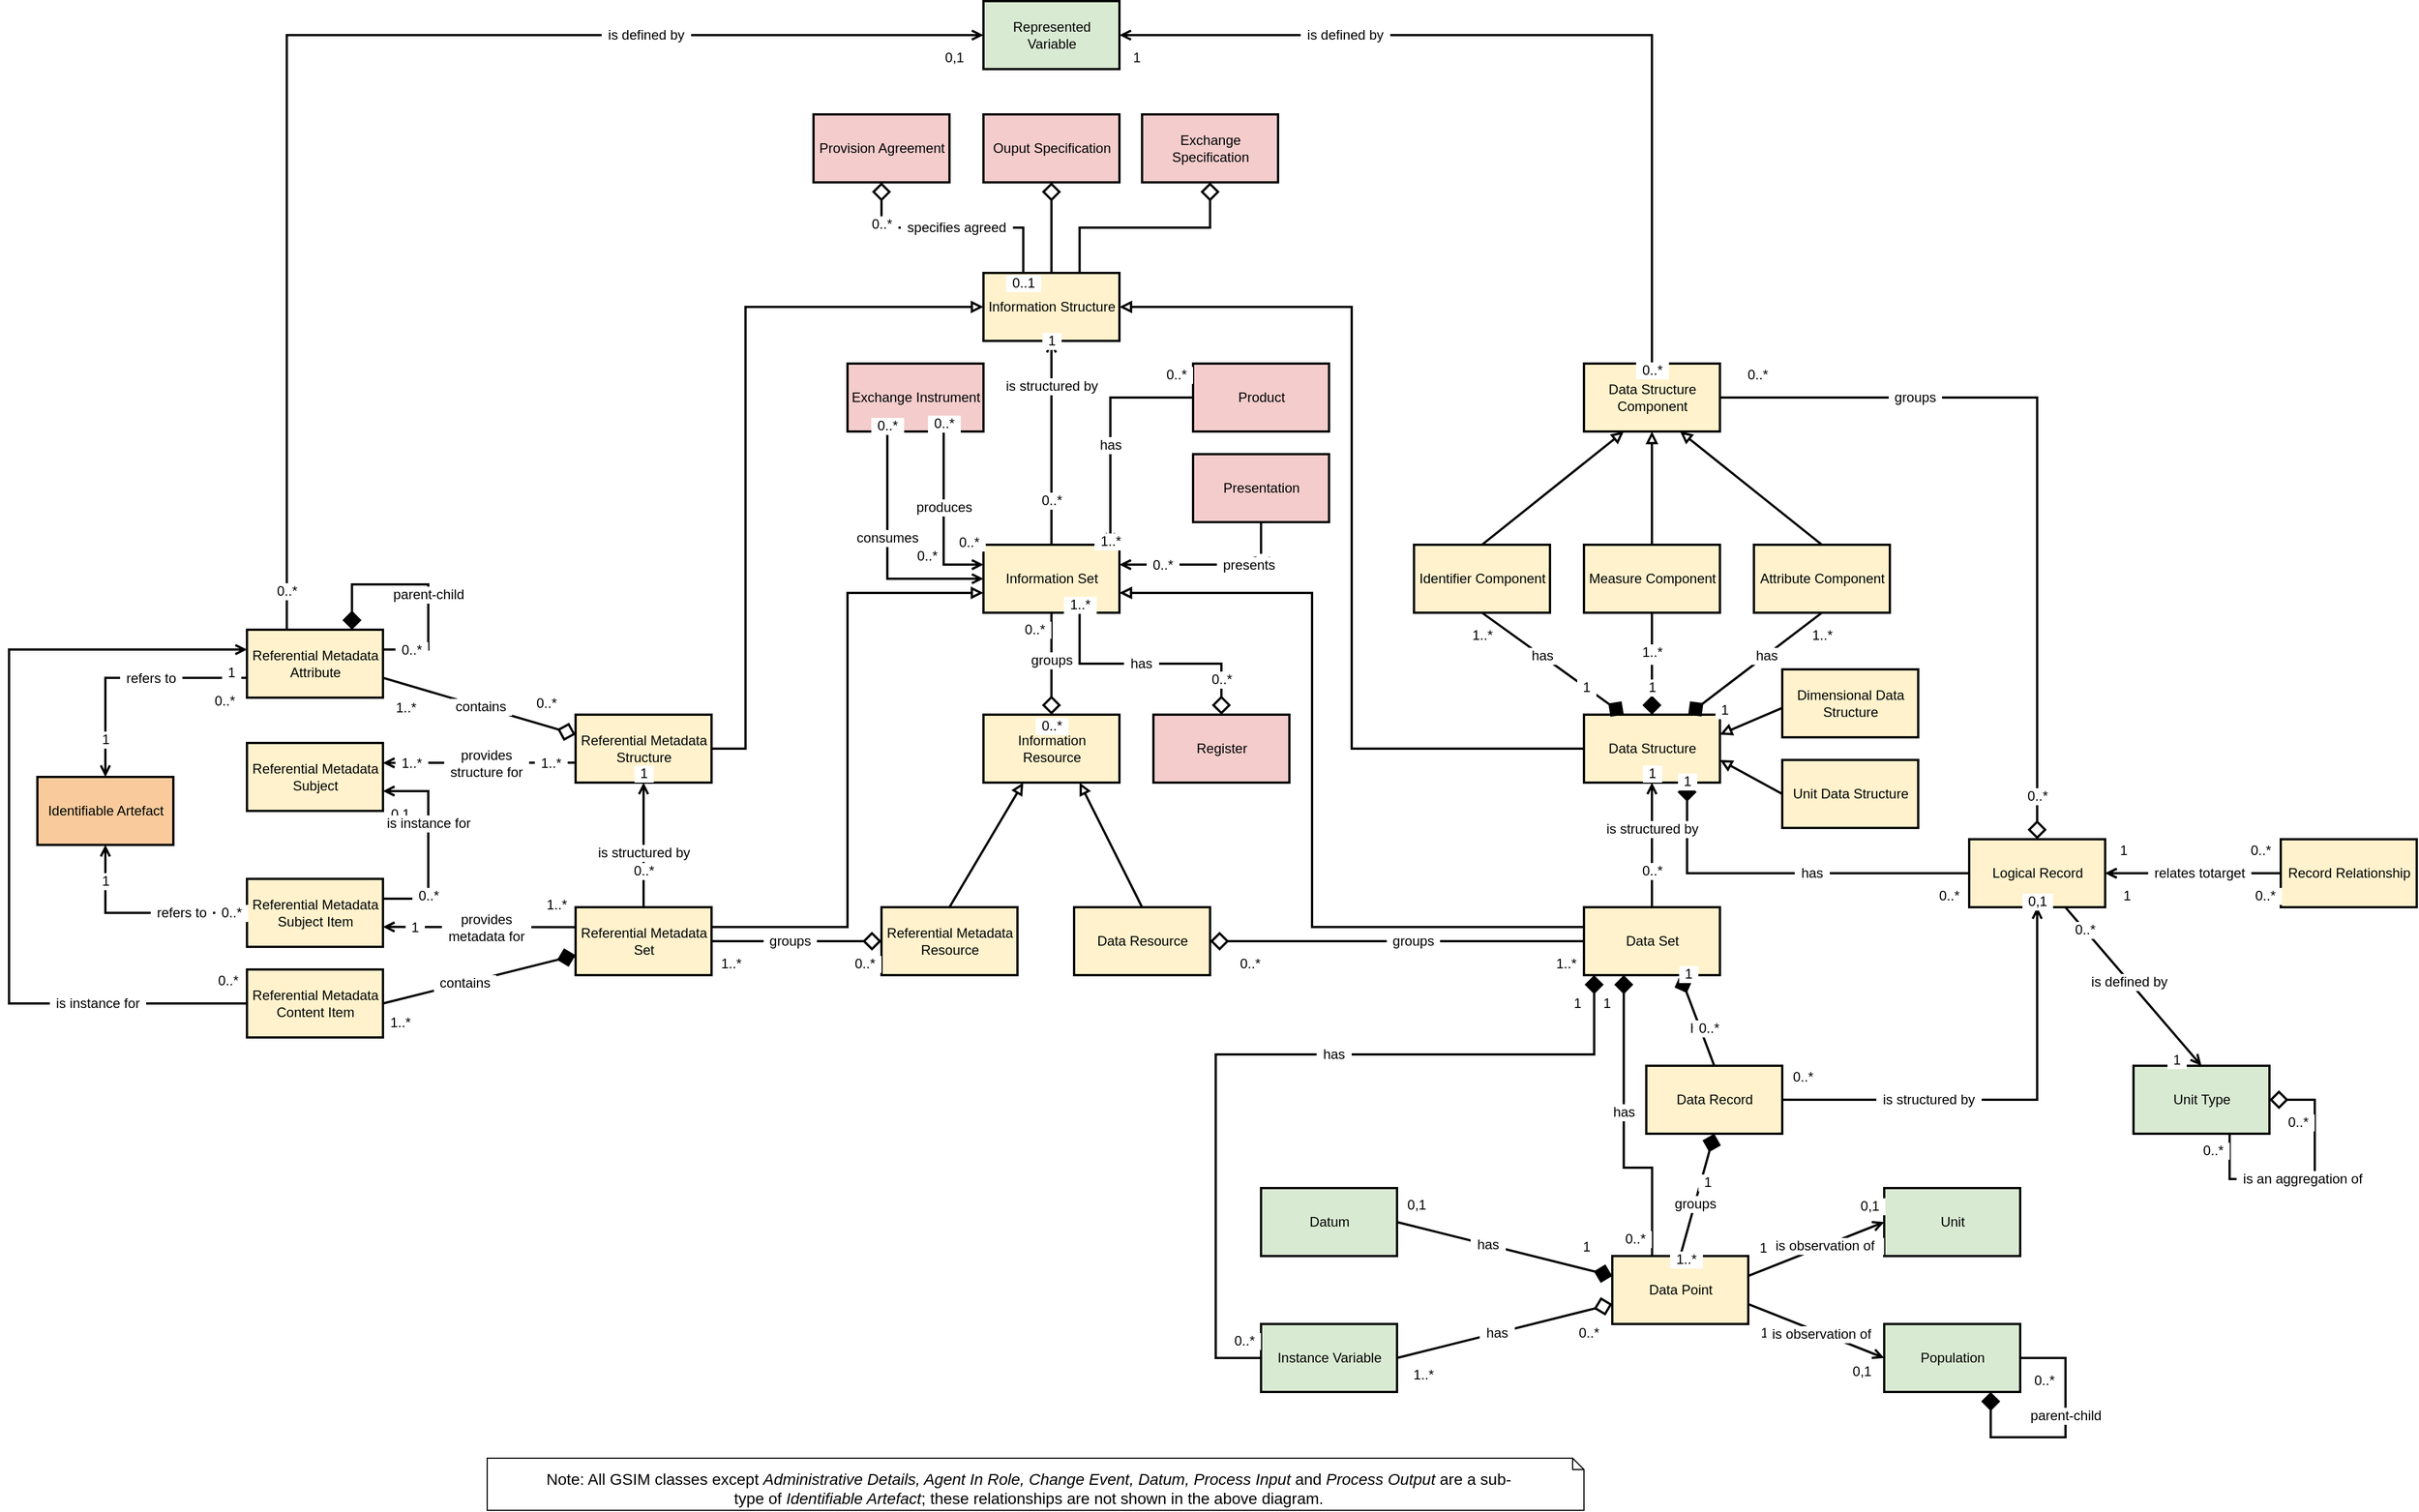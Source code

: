 <mxfile version="22.1.7" type="github">
  <diagram id="uh_liG2NyGJ5K_KAQINX" name="Page-1">
    <mxGraphModel dx="2390" dy="1303" grid="1" gridSize="10" guides="1" tooltips="1" connect="1" arrows="1" fold="1" page="1" pageScale="1" pageWidth="850" pageHeight="1100" background="#FFFFFF" math="0" shadow="0">
      <root>
        <mxCell id="0" />
        <mxCell id="2" value="Layer 0" parent="0" />
        <mxCell id="3" value="&lt;div style=&#39;width: 114.333px;height:auto;word-break: break-word;&#39;&gt;&lt;div align=&quot;center&quot;&gt;&lt;span style=&quot;font-size:12px;font-family:Arial; line-height: 0;&quot;&gt;&lt;span style=&quot; line-height: normal;&quot;&gt;Data Structure Component&lt;/span&gt;&lt;/span&gt;&lt;/div&gt;&lt;/div&gt;" style="shape=rect;shadow=0;strokeWidth=2;fillColor=#fff2cc;strokeColor=#000000;opacity=100.0;html=1;nl2Br=0;verticalAlign=middle;align=center;spacingLeft=1.333;spacingRight=0;whiteSpace=wrap;gliffyId=981;" parent="2" vertex="1">
          <mxGeometry x="1555" y="390" width="120" height="60" as="geometry" />
        </mxCell>
        <mxCell id="4" value="&lt;div style=&#39;width: 114.333px;height:auto;word-break: break-word;&#39;&gt;&lt;div align=&quot;center&quot;&gt;&lt;span style=&quot;font-size:12px;font-family:Arial; line-height: 0;&quot;&gt;&lt;span style=&quot; line-height: normal;&quot;&gt;Identifier Component&lt;/span&gt;&lt;/span&gt;&lt;/div&gt;&lt;/div&gt;" style="shape=rect;shadow=0;strokeWidth=2;fillColor=#fff2cc;strokeColor=#000000;opacity=100.0;html=1;nl2Br=0;verticalAlign=middle;align=center;spacingLeft=1.333;spacingRight=0;whiteSpace=wrap;gliffyId=2788;" parent="2" vertex="1">
          <mxGeometry x="1405" y="550" width="120" height="60" as="geometry" />
        </mxCell>
        <mxCell id="5" value="&lt;div style=&#39;width: 114.333px;height:auto;word-break: break-word;&#39;&gt;&lt;div align=&quot;center&quot;&gt;&lt;span style=&quot;font-size:12px;font-family:Arial; line-height: 0;&quot;&gt;&lt;span style=&quot; line-height: normal;&quot;&gt;Measure Component&lt;/span&gt;&lt;/span&gt;&lt;/div&gt;&lt;/div&gt;" style="shape=rect;shadow=0;strokeWidth=2;fillColor=#fff2cc;strokeColor=#000000;opacity=100.0;html=1;nl2Br=0;verticalAlign=middle;align=center;spacingLeft=1.333;spacingRight=0;whiteSpace=wrap;gliffyId=2790;" parent="2" vertex="1">
          <mxGeometry x="1555" y="550" width="120" height="60" as="geometry" />
        </mxCell>
        <mxCell id="6" value="&lt;div style=&#39;width: 114.333px;height:auto;word-break: break-word;&#39;&gt;&lt;div align=&quot;center&quot;&gt;&lt;span style=&quot;font-size:12px;font-family:Arial; line-height: 0;&quot;&gt;&lt;span style=&quot; line-height: normal;&quot;&gt;Attribute Component&lt;/span&gt;&lt;/span&gt;&lt;/div&gt;&lt;/div&gt;" style="shape=rect;shadow=0;strokeWidth=2;fillColor=#fff2cc;strokeColor=#000000;opacity=100.0;html=1;nl2Br=0;verticalAlign=middle;align=center;spacingLeft=1.333;spacingRight=0;whiteSpace=wrap;gliffyId=2792;" parent="2" vertex="1">
          <mxGeometry x="1705" y="550" width="120" height="60" as="geometry" />
        </mxCell>
        <mxCell id="7" value="&lt;div style=&#39;width: 114.333px;height:auto;word-break: break-word;&#39;&gt;&lt;div align=&quot;center&quot;&gt;&lt;span style=&quot;font-size:12px;font-family:Arial; line-height: 0;&quot;&gt;&lt;span style=&quot; line-height: normal;&quot;&gt;Data Structure&lt;/span&gt;&lt;/span&gt;&lt;/div&gt;&lt;/div&gt;" style="shape=rect;shadow=0;strokeWidth=2;fillColor=#fff2cc;strokeColor=#000000;opacity=100.0;html=1;nl2Br=0;verticalAlign=middle;align=center;spacingLeft=1.333;spacingRight=0;whiteSpace=wrap;gliffyId=2794;" parent="2" vertex="1">
          <mxGeometry x="1555" y="700" width="120" height="60" as="geometry" />
        </mxCell>
        <mxCell id="8" value="&lt;div style=&#39;width: 114.333px;height:auto;word-break: break-word;&#39;&gt;&lt;div align=&quot;center&quot;&gt;&lt;span style=&quot;font-size:12px;font-family:Arial; line-height: 0;&quot;&gt;&lt;span style=&quot; line-height: normal;&quot;&gt;Dimensional Data Structure&lt;/span&gt;&lt;/span&gt;&lt;/div&gt;&lt;/div&gt;" style="shape=rect;shadow=0;strokeWidth=2;fillColor=#fff2cc;strokeColor=#000000;opacity=100.0;html=1;nl2Br=0;verticalAlign=middle;align=center;spacingLeft=1.333;spacingRight=0;whiteSpace=wrap;gliffyId=2823;" parent="2" vertex="1">
          <mxGeometry x="1730" y="660" width="120" height="60" as="geometry" />
        </mxCell>
        <mxCell id="9" value="&lt;div style=&#39;width: 114.333px;height:auto;word-break: break-word;&#39;&gt;&lt;div align=&quot;center&quot;&gt;&lt;span style=&quot;font-size:12px;font-family:Arial; line-height: 0;&quot;&gt;&lt;span style=&quot; line-height: normal;&quot;&gt;Unit Data Structure&lt;/span&gt;&lt;/span&gt;&lt;/div&gt;&lt;/div&gt;" style="shape=rect;shadow=0;strokeWidth=2;fillColor=#fff2cc;strokeColor=#000000;opacity=100.0;html=1;nl2Br=0;verticalAlign=middle;align=center;spacingLeft=1.333;spacingRight=0;whiteSpace=wrap;gliffyId=2825;" parent="2" vertex="1">
          <mxGeometry x="1730" y="740" width="120" height="60" as="geometry" />
        </mxCell>
        <mxCell id="10" value="&lt;div style=&#39;width: 114.333px;height:auto;word-break: break-word;&#39;&gt;&lt;div align=&quot;center&quot;&gt;&lt;span style=&quot;font-size:12px;font-family:Arial; line-height: 0;&quot;&gt;&lt;span style=&quot; line-height: normal;&quot;&gt;Data Resource&lt;/span&gt;&lt;/span&gt;&lt;/div&gt;&lt;/div&gt;" style="shape=rect;shadow=0;strokeWidth=2;fillColor=#fff2cc;strokeColor=#000000;opacity=100.0;html=1;nl2Br=0;verticalAlign=middle;align=center;spacingLeft=1.333;spacingRight=0;whiteSpace=wrap;gliffyId=2930;" parent="2" vertex="1">
          <mxGeometry x="1105" y="870" width="120" height="60" as="geometry" />
        </mxCell>
        <mxCell id="11" value="&lt;div style=&#39;width: 114.333px;height:auto;word-break: break-word;&#39;&gt;&lt;div align=&quot;center&quot;&gt;&lt;span style=&quot;font-size:12px;font-family:Arial; line-height: 0;&quot;&gt;&lt;span style=&quot; line-height: normal;&quot;&gt;Referential Metadata Resource&lt;/span&gt;&lt;/span&gt;&lt;/div&gt;&lt;/div&gt;" style="shape=rect;shadow=0;strokeWidth=2;fillColor=#fff2cc;strokeColor=#000000;opacity=100.0;html=1;nl2Br=0;verticalAlign=middle;align=center;spacingLeft=1.333;spacingRight=0;whiteSpace=wrap;gliffyId=2932;" parent="2" vertex="1">
          <mxGeometry x="935" y="870" width="120" height="60" as="geometry" />
        </mxCell>
        <mxCell id="12" value="&lt;div style=&#39;width: 114.333px;height:auto;word-break: break-word;&#39;&gt;&lt;div align=&quot;center&quot;&gt;&lt;span style=&quot;font-size:12px;font-family:Arial; line-height: 0;&quot;&gt;&lt;span style=&quot; line-height: normal;&quot;&gt;Information Resource&lt;/span&gt;&lt;/span&gt;&lt;/div&gt;&lt;/div&gt;" style="shape=rect;shadow=0;strokeWidth=2;fillColor=#fff2cc;strokeColor=#000000;opacity=100.0;html=1;nl2Br=0;verticalAlign=middle;align=center;spacingLeft=1.333;spacingRight=0;whiteSpace=wrap;gliffyId=2934;" parent="2" vertex="1">
          <mxGeometry x="1025" y="700" width="120" height="60" as="geometry" />
        </mxCell>
        <mxCell id="13" value="&lt;div style=&#39;width: 114.333px;height:auto;word-break: break-word;&#39;&gt;&lt;div align=&quot;center&quot;&gt;&lt;span style=&quot;font-size:12px;font-family:Arial; line-height: 0;&quot;&gt;&lt;span style=&quot; line-height: normal;&quot;&gt;Information Set&lt;/span&gt;&lt;/span&gt;&lt;/div&gt;&lt;/div&gt;" style="shape=rect;shadow=0;strokeWidth=2;fillColor=#fff2cc;strokeColor=#000000;opacity=100.0;html=1;nl2Br=0;verticalAlign=middle;align=center;spacingLeft=1.333;spacingRight=0;whiteSpace=wrap;gliffyId=2936;" parent="2" vertex="1">
          <mxGeometry x="1025" y="550" width="120" height="60" as="geometry" />
        </mxCell>
        <mxCell id="14" value="&lt;div style=&#39;width: 114.333px;height:auto;word-break: break-word;&#39;&gt;&lt;div align=&quot;center&quot;&gt;&lt;span style=&quot;font-size:12px;font-family:Arial; line-height: 0;&quot;&gt;&lt;span style=&quot; line-height: normal;&quot;&gt;Information Structure&lt;/span&gt;&lt;/span&gt;&lt;/div&gt;&lt;/div&gt;" style="shape=rect;shadow=0;strokeWidth=2;fillColor=#fff2cc;strokeColor=#000000;opacity=100.0;html=1;nl2Br=0;verticalAlign=middle;align=center;spacingLeft=1.333;spacingRight=0;whiteSpace=wrap;gliffyId=3004;" parent="2" vertex="1">
          <mxGeometry x="1025" y="310" width="120" height="60" as="geometry" />
        </mxCell>
        <mxCell id="15" value="&lt;div style=&#39;width: 114.333px;height:auto;word-break: break-word;&#39;&gt;&lt;div align=&quot;center&quot;&gt;&lt;span style=&quot;font-size:12px;font-family:Arial; line-height: 0;&quot;&gt;&lt;span style=&quot; line-height: normal;&quot;&gt;Exchange Instrument&lt;/span&gt;&lt;/span&gt;&lt;/div&gt;&lt;/div&gt;" style="shape=rect;shadow=0;strokeWidth=2;fillColor=#f4cccc;strokeColor=#000000;opacity=100.0;html=1;nl2Br=0;verticalAlign=middle;align=center;spacingLeft=1.333;spacingRight=0;whiteSpace=wrap;gliffyId=2968;" parent="2" vertex="1">
          <mxGeometry x="905" y="390" width="120" height="60" as="geometry" />
        </mxCell>
        <mxCell id="16" value="&lt;div style=&#39;width: 114.333px;height:auto;word-break: break-word;&#39;&gt;&lt;div align=&quot;center&quot;&gt;&lt;span style=&quot;font-size:12px;font-family:Arial; line-height: 0;&quot;&gt;&lt;span style=&quot; line-height: normal;&quot;&gt;Register&lt;/span&gt;&lt;/span&gt;&lt;/div&gt;&lt;/div&gt;" style="shape=rect;shadow=0;strokeWidth=2;fillColor=#f4cccc;strokeColor=#000000;opacity=100.0;html=1;nl2Br=0;verticalAlign=middle;align=center;spacingLeft=1.333;spacingRight=0;whiteSpace=wrap;gliffyId=3132;" parent="2" vertex="1">
          <mxGeometry x="1175" y="700" width="120" height="60" as="geometry" />
        </mxCell>
        <mxCell id="17" value="&lt;div style=&#39;width: 114.333px;height:auto;word-break: break-word;&#39;&gt;&lt;div align=&quot;center&quot;&gt;&lt;span style=&quot;font-size:12px;font-family:Arial; line-height: 0;&quot;&gt;&lt;span style=&quot; line-height: normal;&quot;&gt;Provision Agreement&lt;/span&gt;&lt;/span&gt;&lt;/div&gt;&lt;/div&gt;" style="shape=rect;shadow=0;strokeWidth=2;fillColor=#f4cccc;strokeColor=#000000;opacity=100.0;html=1;nl2Br=0;verticalAlign=middle;align=center;spacingLeft=1.333;spacingRight=0;whiteSpace=wrap;gliffyId=2970;" parent="2" vertex="1">
          <mxGeometry x="875" y="170" width="120" height="60" as="geometry" />
        </mxCell>
        <mxCell id="18" value="&lt;div style=&#39;width: 114.333px;height:auto;word-break: break-word;&#39;&gt;&lt;div align=&quot;center&quot;&gt;&lt;span style=&quot;font-size:12px;font-family:Arial; line-height: 0;&quot;&gt;&lt;span style=&quot; line-height: normal;&quot;&gt;Presentation&lt;/span&gt;&lt;/span&gt;&lt;/div&gt;&lt;/div&gt;" style="shape=rect;shadow=0;strokeWidth=2;fillColor=#f4cccc;strokeColor=#000000;opacity=100.0;html=1;nl2Br=0;verticalAlign=middle;align=center;spacingLeft=1.333;spacingRight=0;whiteSpace=wrap;gliffyId=2972;" parent="2" vertex="1">
          <mxGeometry x="1210" y="470" width="120" height="60" as="geometry" />
        </mxCell>
        <mxCell id="19" value="&lt;div style=&#39;width: 114.333px;height:auto;word-break: break-word;&#39;&gt;&lt;div align=&quot;center&quot;&gt;&lt;span style=&quot;font-size:12px;font-family:Arial; line-height: 0;&quot;&gt;&lt;span style=&quot; line-height: normal;&quot;&gt;Product&lt;/span&gt;&lt;/span&gt;&lt;/div&gt;&lt;/div&gt;" style="shape=rect;shadow=0;strokeWidth=2;fillColor=#f4cccc;strokeColor=#000000;opacity=100.0;html=1;nl2Br=0;verticalAlign=middle;align=center;spacingLeft=1.333;spacingRight=0;whiteSpace=wrap;gliffyId=2976;" parent="2" vertex="1">
          <mxGeometry x="1210" y="390" width="120" height="60" as="geometry" />
        </mxCell>
        <mxCell id="20" value="&lt;div style=&#39;width: 114.333px;height:auto;word-break: break-word;&#39;&gt;&lt;div align=&quot;center&quot;&gt;&lt;span style=&quot;font-size:12px;font-family:Arial; line-height: 0;&quot;&gt;&lt;span style=&quot; line-height: normal;&quot;&gt;Ouput Specification&lt;/span&gt;&lt;/span&gt;&lt;/div&gt;&lt;/div&gt;" style="shape=rect;shadow=0;strokeWidth=2;fillColor=#f4cccc;strokeColor=#000000;opacity=100.0;html=1;nl2Br=0;verticalAlign=middle;align=center;spacingLeft=1.333;spacingRight=0;whiteSpace=wrap;gliffyId=3030;" parent="2" vertex="1">
          <mxGeometry x="1025" y="170" width="120" height="60" as="geometry" />
        </mxCell>
        <mxCell id="21" value="&lt;div style=&#39;width: 114.333px;height:auto;word-break: break-word;&#39;&gt;&lt;div align=&quot;center&quot;&gt;&lt;span style=&quot;font-size:12px;font-family:Arial; line-height: 0;&quot;&gt;&lt;span style=&quot; line-height: normal;&quot;&gt;Exchange Specification&lt;/span&gt;&lt;/span&gt;&lt;/div&gt;&lt;/div&gt;" style="shape=rect;shadow=0;strokeWidth=2;fillColor=#f4cccc;strokeColor=#000000;opacity=100.0;html=1;nl2Br=0;verticalAlign=middle;align=center;spacingLeft=1.333;spacingRight=0;whiteSpace=wrap;gliffyId=3032;" parent="2" vertex="1">
          <mxGeometry x="1165" y="170" width="120" height="60" as="geometry" />
        </mxCell>
        <mxCell id="22" value="&lt;div style=&#39;width: 114.333px;height:auto;word-break: break-word;&#39;&gt;&lt;div align=&quot;center&quot;&gt;&lt;span style=&quot;font-size:12px;font-family:Arial; line-height: 0;&quot;&gt;&lt;span style=&quot; line-height: normal;&quot;&gt;Referential Metadata Set&lt;/span&gt;&lt;/span&gt;&lt;/div&gt;&lt;/div&gt;" style="shape=rect;shadow=0;strokeWidth=2;fillColor=#fff2cc;strokeColor=#000000;opacity=100.0;html=1;nl2Br=0;verticalAlign=middle;align=center;spacingLeft=1.333;spacingRight=0;whiteSpace=wrap;gliffyId=2956;" parent="2" vertex="1">
          <mxGeometry x="665" y="870" width="120" height="60" as="geometry" />
        </mxCell>
        <mxCell id="23" value="&lt;div style=&#39;width: 114.333px;height:auto;word-break: break-word;&#39;&gt;&lt;div align=&quot;center&quot;&gt;&lt;span style=&quot;font-size:12px;font-family:Arial; line-height: 0;&quot;&gt;&lt;span style=&quot; line-height: normal;&quot;&gt;Referential Metadata Structure&lt;/span&gt;&lt;/span&gt;&lt;/div&gt;&lt;/div&gt;" style="shape=rect;shadow=0;strokeWidth=2;fillColor=#fff2cc;strokeColor=#000000;opacity=100.0;html=1;nl2Br=0;verticalAlign=middle;align=center;spacingLeft=1.333;spacingRight=0;whiteSpace=wrap;gliffyId=2958;" parent="2" vertex="1">
          <mxGeometry x="665" y="700" width="120" height="60" as="geometry" />
        </mxCell>
        <mxCell id="24" value="&lt;div style=&#39;width: 114.333px;height:auto;word-break: break-word;&#39;&gt;&lt;div align=&quot;center&quot;&gt;&lt;span style=&quot;font-size:12px;font-family:Arial; line-height: 0;&quot;&gt;&lt;span style=&quot; line-height: normal;&quot;&gt;Referential Metadata Attribute&lt;/span&gt;&lt;/span&gt;&lt;/div&gt;&lt;/div&gt;" style="shape=rect;shadow=0;strokeWidth=2;fillColor=#fff2cc;strokeColor=#000000;opacity=100.0;html=1;nl2Br=0;verticalAlign=middle;align=center;spacingLeft=1.333;spacingRight=0;whiteSpace=wrap;gliffyId=2962;" parent="2" vertex="1">
          <mxGeometry x="375" y="625" width="120" height="60" as="geometry" />
        </mxCell>
        <mxCell id="25" value="&lt;div style=&#39;width: 114.333px;height:auto;word-break: break-word;&#39;&gt;&lt;div align=&quot;center&quot;&gt;&lt;span style=&quot;font-size:12px;font-family:Arial; line-height: 0;&quot;&gt;&lt;span style=&quot; line-height: normal;&quot;&gt;Referential Metadata Subject Item&lt;/span&gt;&lt;/span&gt;&lt;/div&gt;&lt;/div&gt;" style="shape=rect;shadow=0;strokeWidth=2;fillColor=#fff2cc;strokeColor=#000000;opacity=100.0;html=1;nl2Br=0;verticalAlign=middle;align=center;spacingLeft=1.333;spacingRight=0;whiteSpace=wrap;gliffyId=2964;" parent="2" vertex="1">
          <mxGeometry x="375" y="845" width="120" height="60" as="geometry" />
        </mxCell>
        <mxCell id="26" value="&lt;div style=&#39;width: 114.333px;height:auto;word-break: break-word;&#39;&gt;&lt;div align=&quot;center&quot;&gt;&lt;span style=&quot;font-size:12px;font-family:Arial; line-height: 0;&quot;&gt;&lt;span style=&quot; line-height: normal;&quot;&gt;Referential Metadata Subject&lt;/span&gt;&lt;/span&gt;&lt;/div&gt;&lt;/div&gt;" style="shape=rect;shadow=0;strokeWidth=2;fillColor=#fff2cc;strokeColor=#000000;opacity=100.0;html=1;nl2Br=0;verticalAlign=middle;align=center;spacingLeft=1.333;spacingRight=0;whiteSpace=wrap;gliffyId=3040;" parent="2" vertex="1">
          <mxGeometry x="375" y="725" width="120" height="60" as="geometry" />
        </mxCell>
        <mxCell id="27" value="&lt;div style=&#39;width: 114.333px;height:auto;word-break: break-word;&#39;&gt;&lt;div align=&quot;center&quot;&gt;&lt;span style=&quot;font-size:12px;font-family:Arial; line-height: 0;&quot;&gt;&lt;span style=&quot; line-height: normal;&quot;&gt;Identifiable Artefact&lt;/span&gt;&lt;/span&gt;&lt;/div&gt;&lt;/div&gt;" style="shape=rect;shadow=0;strokeWidth=2;fillColor=#f9cb9c;strokeColor=#000000;opacity=100.0;html=1;nl2Br=0;verticalAlign=middle;align=center;spacingLeft=1.333;spacingRight=0;whiteSpace=wrap;gliffyId=3073;" parent="2" vertex="1">
          <mxGeometry x="190" y="755" width="120" height="60" as="geometry" />
        </mxCell>
        <mxCell id="28" value="&lt;div style=&#39;width: 114.333px;height:auto;word-break: break-word;&#39;&gt;&lt;div align=&quot;center&quot;&gt;&lt;span style=&quot;font-size:12px;font-family:Arial; line-height: 0;&quot;&gt;&lt;span style=&quot; line-height: normal;&quot;&gt;Referential Metadata Content Item&lt;/span&gt;&lt;/span&gt;&lt;/div&gt;&lt;/div&gt;" style="shape=rect;shadow=0;strokeWidth=2;fillColor=#fff2cc;strokeColor=#000000;opacity=100.0;html=1;nl2Br=0;verticalAlign=middle;align=center;spacingLeft=1.333;spacingRight=0;whiteSpace=wrap;gliffyId=2966;" parent="2" vertex="1">
          <mxGeometry x="375" y="925" width="120" height="60" as="geometry" />
        </mxCell>
        <mxCell id="29" value="&lt;div style=&#39;width: 114.333px;height:auto;word-break: break-word;&#39;&gt;&lt;div align=&quot;center&quot;&gt;&lt;span style=&quot;font-size:12px;font-family:Arial; line-height: 0;&quot;&gt;&lt;span style=&quot; line-height: normal;&quot;&gt;Logical Record&lt;/span&gt;&lt;/span&gt;&lt;/div&gt;&lt;/div&gt;" style="shape=rect;shadow=0;strokeWidth=2;fillColor=#fff2cc;strokeColor=#000000;opacity=100.0;html=1;nl2Br=0;verticalAlign=middle;align=center;spacingLeft=1.333;spacingRight=0;whiteSpace=wrap;gliffyId=2829;" parent="2" vertex="1">
          <mxGeometry x="1895" y="810" width="120" height="60" as="geometry" />
        </mxCell>
        <mxCell id="30" value="&lt;div style=&#39;width: 114.333px;height:auto;word-break: break-word;&#39;&gt;&lt;div align=&quot;center&quot;&gt;&lt;span style=&quot;font-size:12px;font-family:Arial; line-height: 0;&quot;&gt;&lt;span style=&quot; line-height: normal;&quot;&gt;Record Relationship&lt;/span&gt;&lt;/span&gt;&lt;/div&gt;&lt;/div&gt;" style="shape=rect;shadow=0;strokeWidth=2;fillColor=#fff2cc;strokeColor=#000000;opacity=100.0;html=1;nl2Br=0;verticalAlign=middle;align=center;spacingLeft=1.333;spacingRight=0;whiteSpace=wrap;gliffyId=2843;" parent="2" vertex="1">
          <mxGeometry x="2170" y="810" width="120" height="60" as="geometry" />
        </mxCell>
        <mxCell id="31" value="&lt;div style=&#39;width: 114.333px;height:auto;word-break: break-word;&#39;&gt;&lt;div align=&quot;center&quot;&gt;&lt;span style=&quot;font-size:12px;font-family:Arial; line-height: 0;&quot;&gt;&lt;span style=&quot; line-height: normal;&quot;&gt;Data Set&lt;/span&gt;&lt;/span&gt;&lt;/div&gt;&lt;/div&gt;" style="shape=rect;shadow=0;strokeWidth=2;fillColor=#fff2cc;strokeColor=#000000;opacity=100.0;html=1;nl2Br=0;verticalAlign=middle;align=center;spacingLeft=1.333;spacingRight=0;whiteSpace=wrap;gliffyId=2845;" parent="2" vertex="1">
          <mxGeometry x="1555" y="870" width="120" height="60" as="geometry" />
        </mxCell>
        <mxCell id="32" value="&lt;div style=&#39;width: 114.333px;height:auto;word-break: break-word;&#39;&gt;&lt;div align=&quot;center&quot;&gt;&lt;span style=&quot;font-size:12px;font-family:Arial; line-height: 0;&quot;&gt;&lt;span style=&quot; line-height: normal;&quot;&gt;Data Point&lt;/span&gt;&lt;/span&gt;&lt;/div&gt;&lt;/div&gt;" style="shape=rect;shadow=0;strokeWidth=2;fillColor=#fff2cc;strokeColor=#000000;opacity=100.0;html=1;nl2Br=0;verticalAlign=middle;align=center;spacingLeft=1.333;spacingRight=0;whiteSpace=wrap;gliffyId=2849;" parent="2" vertex="1">
          <mxGeometry x="1580" y="1178" width="120" height="60" as="geometry" />
        </mxCell>
        <mxCell id="33" value="&lt;div style=&#39;width: 114.333px;height:auto;word-break: break-word;&#39;&gt;&lt;div align=&quot;center&quot;&gt;&lt;span style=&quot;font-size:12px;font-family:Arial; line-height: 0;&quot;&gt;&lt;span style=&quot; line-height: normal;&quot;&gt;Datum&lt;/span&gt;&lt;/span&gt;&lt;/div&gt;&lt;/div&gt;" style="shape=rect;shadow=0;strokeWidth=2;fillColor=#d9ead3;strokeColor=#000000;opacity=100.0;html=1;nl2Br=0;verticalAlign=middle;align=center;spacingLeft=1.333;spacingRight=0;whiteSpace=wrap;gliffyId=2885;" parent="2" vertex="1">
          <mxGeometry x="1270" y="1118" width="120" height="60" as="geometry" />
        </mxCell>
        <mxCell id="34" value="&lt;div style=&#39;width: 114.333px;height:auto;word-break: break-word;&#39;&gt;&lt;div align=&quot;center&quot;&gt;&lt;span style=&quot;font-size:12px;font-family:Arial; line-height: 0;&quot;&gt;&lt;span style=&quot; line-height: normal;&quot;&gt;Instance Variable&lt;/span&gt;&lt;/span&gt;&lt;/div&gt;&lt;/div&gt;" style="shape=rect;shadow=0;strokeWidth=2;fillColor=#d9ead3;strokeColor=#000000;opacity=100.0;html=1;nl2Br=0;verticalAlign=middle;align=center;spacingLeft=1.333;spacingRight=0;whiteSpace=wrap;gliffyId=2891;" parent="2" vertex="1">
          <mxGeometry x="1270" y="1238" width="120" height="60" as="geometry" />
        </mxCell>
        <mxCell id="35" value="&lt;div style=&#39;width: 114.333px;height:auto;word-break: break-word;&#39;&gt;&lt;div align=&quot;center&quot;&gt;&lt;span style=&quot;font-size:12px;font-family:Arial; line-height: 0;&quot;&gt;&lt;span style=&quot; line-height: normal;&quot;&gt;Unit&lt;/span&gt;&lt;/span&gt;&lt;/div&gt;&lt;/div&gt;" style="shape=rect;shadow=0;strokeWidth=2;fillColor=#d9ead3;strokeColor=#000000;opacity=100.0;html=1;nl2Br=0;verticalAlign=middle;align=center;spacingLeft=1.333;spacingRight=0;whiteSpace=wrap;gliffyId=2897;" parent="2" vertex="1">
          <mxGeometry x="1820" y="1118" width="120" height="60" as="geometry" />
        </mxCell>
        <mxCell id="36" value="&lt;div style=&#39;width: 114.333px;height:auto;word-break: break-word;&#39;&gt;&lt;div align=&quot;center&quot;&gt;&lt;span style=&quot;font-size:12px;font-family:Arial; line-height: 0;&quot;&gt;&lt;span style=&quot; line-height: normal;&quot;&gt;Population&lt;/span&gt;&lt;/span&gt;&lt;/div&gt;&lt;/div&gt;" style="shape=rect;shadow=0;strokeWidth=2;fillColor=#d9ead3;strokeColor=#000000;opacity=100.0;html=1;nl2Br=0;verticalAlign=middle;align=center;spacingLeft=1.333;spacingRight=0;whiteSpace=wrap;gliffyId=2899;" parent="2" vertex="1">
          <mxGeometry x="1820" y="1238" width="120" height="60" as="geometry" />
        </mxCell>
        <mxCell id="37" value="&lt;div style=&#39;width: 114.333px;height:auto;word-break: break-word;&#39;&gt;&lt;div align=&quot;center&quot;&gt;&lt;span style=&quot;font-size:12px;font-family:Arial; line-height: 0;&quot;&gt;&lt;span style=&quot; line-height: normal;&quot;&gt;Unit Type&lt;/span&gt;&lt;/span&gt;&lt;/div&gt;&lt;/div&gt;" style="shape=rect;shadow=0;strokeWidth=2;fillColor=#d9ead3;strokeColor=#000000;opacity=100.0;html=1;nl2Br=0;verticalAlign=middle;align=center;spacingLeft=1.333;spacingRight=0;whiteSpace=wrap;gliffyId=2913;" parent="2" vertex="1">
          <mxGeometry x="2040" y="1010" width="120" height="60" as="geometry" />
        </mxCell>
        <mxCell id="38" value="&lt;div style=&#39;width: 114.333px;height:auto;word-break: break-word;&#39;&gt;&lt;div align=&quot;center&quot;&gt;&lt;span style=&quot;font-size:12px;font-family:Arial; line-height: 0;&quot;&gt;&lt;span style=&quot; line-height: normal;&quot;&gt;Represented Variable&lt;/span&gt;&lt;/span&gt;&lt;/div&gt;&lt;/div&gt;" style="shape=rect;shadow=0;strokeWidth=2;fillColor=#d9ead3;strokeColor=#000000;opacity=100.0;html=1;nl2Br=0;verticalAlign=middle;align=center;spacingLeft=1.333;spacingRight=0;whiteSpace=wrap;gliffyId=2924;" parent="2" vertex="1">
          <mxGeometry x="1025" y="70" width="120" height="60" as="geometry" />
        </mxCell>
        <mxCell id="39" style="shape=filledEdge;strokeWidth=2;strokeColor=#000000;fillColor=none;startArrow=none;startFill=0;startSize=6;endArrow=diamond;endFill=1;endSize=12;rounded=0;html=1;nl2Br=0;gliffyId=2803;edgeStyle=orthogonalEdgeStyle;" parent="2" source="5" target="7" edge="1">
          <mxGeometry width="4" height="89" relative="1" as="geometry">
            <Array as="points">
              <mxPoint x="1615" y="610" />
              <mxPoint x="1615" y="640" />
              <mxPoint x="1615" y="670" />
              <mxPoint x="1615" y="700" />
            </Array>
          </mxGeometry>
        </mxCell>
        <mxCell id="40" value="&lt;div style=&#39;width: 17.675px;height:auto;word-break: break-word;&#39;&gt;&lt;div align=&quot;center&quot;&gt;&lt;span style=&quot;font-size:12px;font-family:Arial; line-height: 0;&quot;&gt;&lt;span style=&quot; line-height: normal;&quot;&gt;1&lt;/span&gt;&lt;/span&gt;&lt;/div&gt;&lt;/div&gt;" style="text;html=1;nl2Br=0;points=[];labelBackgroundColor=#FFFFFF;html=1;nl2Br=0;verticalAlign=middle;align=center;spacingLeft=0.0;spacingRight=0;gliffyId=2808;" parent="39" vertex="1">
          <mxGeometry x="0.467" relative="1" as="geometry">
            <mxPoint as="offset" />
          </mxGeometry>
        </mxCell>
        <mxCell id="41" value="&lt;div style=&#39;width: 30.35px;height:auto;word-break: break-word;&#39;&gt;&lt;div align=&quot;center&quot;&gt;&lt;span style=&quot;font-size:12px;font-family:Arial; line-height: 0;&quot;&gt;&lt;span style=&quot; line-height: normal;&quot;&gt;has&lt;/span&gt;&lt;/span&gt;&lt;/div&gt;&lt;/div&gt;" style="text;html=1;nl2Br=0;points=[];labelBackgroundColor=#FFFFFF;html=1;nl2Br=0;verticalAlign=middle;align=center;spacingLeft=0.0;spacingRight=0;gliffyId=2807;" parent="39" vertex="1">
          <mxGeometry x="-0.156" relative="1" as="geometry">
            <mxPoint as="offset" />
          </mxGeometry>
        </mxCell>
        <mxCell id="42" value="&lt;div style=&#39;width: 29.012px;height:auto;word-break: break-word;&#39;&gt;&lt;div align=&quot;center&quot;&gt;&lt;span style=&quot;font-size:12px;font-family:Arial; line-height: 0;&quot;&gt;&lt;span style=&quot; line-height: normal;&quot;&gt;1..*&lt;/span&gt;&lt;/span&gt;&lt;/div&gt;&lt;/div&gt;" style="text;html=1;nl2Br=0;points=[];labelBackgroundColor=#FFFFFF;html=1;nl2Br=0;verticalAlign=middle;align=center;spacingLeft=0.0;spacingRight=0;gliffyId=2806;" parent="39" vertex="1">
          <mxGeometry x="-0.667" relative="1" as="geometry">
            <mxPoint y="20" as="offset" />
          </mxGeometry>
        </mxCell>
        <mxCell id="43" style="shape=filledEdge;strokeWidth=2;strokeColor=#000000;fillColor=none;startArrow=none;startFill=0;startSize=6;endArrow=diamond;endFill=1;endSize=12;rounded=0;html=1;nl2Br=0;gliffyId=2809;exitX=0.5;exitY=1.0;exitPerimeter=0;entryX=0.293;entryY=0.0;entryPerimeter=0;" parent="2" source="4" target="7" edge="1">
          <mxGeometry width="4" height="89" relative="1" as="geometry">
            <Array as="points">
              <mxPoint x="1465" y="610" />
              <mxPoint x="1590.147" y="700" />
            </Array>
          </mxGeometry>
        </mxCell>
        <mxCell id="44" value="&lt;div style=&#39;width: 17.675px;height:auto;word-break: break-word;&#39;&gt;&lt;div align=&quot;center&quot;&gt;&lt;span style=&quot;font-size:12px;font-family:Arial; line-height: 0;&quot;&gt;&lt;span style=&quot; line-height: normal;&quot;&gt;1&lt;/span&gt;&lt;/span&gt;&lt;/div&gt;&lt;/div&gt;" style="text;html=1;nl2Br=0;points=[];labelBackgroundColor=#FFFFFF;html=1;nl2Br=0;verticalAlign=middle;align=center;spacingLeft=0.0;spacingRight=0;gliffyId=2810;" parent="43" vertex="1">
          <mxGeometry x="0.467" relative="1" as="geometry">
            <mxPoint as="offset" />
          </mxGeometry>
        </mxCell>
        <mxCell id="45" value="&lt;div style=&#39;width: 30.35px;height:auto;word-break: break-word;&#39;&gt;&lt;div align=&quot;center&quot;&gt;&lt;span style=&quot;font-size:12px;font-family:Arial; line-height: 0;&quot;&gt;&lt;span style=&quot; line-height: normal;&quot;&gt;has&lt;/span&gt;&lt;/span&gt;&lt;/div&gt;&lt;/div&gt;" style="text;html=1;nl2Br=0;points=[];labelBackgroundColor=#FFFFFF;html=1;nl2Br=0;verticalAlign=middle;align=center;spacingLeft=0.0;spacingRight=0;gliffyId=2811;" parent="43" vertex="1">
          <mxGeometry x="-0.156" relative="1" as="geometry">
            <mxPoint as="offset" />
          </mxGeometry>
        </mxCell>
        <mxCell id="46" value="&lt;div style=&#39;width: 29.012px;height:auto;word-break: break-word;&#39;&gt;&lt;div align=&quot;center&quot;&gt;&lt;span style=&quot;font-size:12px;font-family:Arial; line-height: 0;&quot;&gt;&lt;span style=&quot; line-height: normal;&quot;&gt;1..*&lt;/span&gt;&lt;/span&gt;&lt;/div&gt;&lt;/div&gt;" style="text;html=1;nl2Br=0;points=[];labelBackgroundColor=#FFFFFF;html=1;nl2Br=0;verticalAlign=middle;align=center;spacingLeft=0.0;spacingRight=0;gliffyId=2812;" parent="43" vertex="1">
          <mxGeometry x="-1" relative="1" as="geometry">
            <mxPoint y="20" as="offset" />
          </mxGeometry>
        </mxCell>
        <mxCell id="47" style="shape=filledEdge;strokeWidth=2;strokeColor=#000000;fillColor=none;startArrow=none;startFill=0;startSize=6;endArrow=diamond;endFill=1;endSize=12;rounded=0;html=1;nl2Br=0;gliffyId=3061;exitX=1.0;exitY=0.5;exitPerimeter=0;entryX=0.0;entryY=0.707;entryPerimeter=0;" parent="2" source="28" target="22" edge="1">
          <mxGeometry width="4" height="89" relative="1" as="geometry">
            <Array as="points">
              <mxPoint x="495" y="955" />
              <mxPoint x="665" y="912.426" />
            </Array>
          </mxGeometry>
        </mxCell>
        <mxCell id="48" value="&lt;div style=&#39;width: 55.7px;height:auto;word-break: break-word;&#39;&gt;&lt;div align=&quot;center&quot;&gt;&lt;span style=&quot;font-size:12px;font-family:Arial; line-height: 0;&quot;&gt;&lt;span style=&quot; line-height: normal;&quot;&gt;contains&lt;/span&gt;&lt;/span&gt;&lt;/div&gt;&lt;/div&gt;" style="text;html=1;nl2Br=0;points=[];labelBackgroundColor=#FFFFFF;html=1;nl2Br=0;verticalAlign=middle;align=center;spacingLeft=0.0;spacingRight=0;gliffyId=3063;" parent="47" vertex="1">
          <mxGeometry x="-0.156" relative="1" as="geometry">
            <mxPoint as="offset" />
          </mxGeometry>
        </mxCell>
        <mxCell id="49" value="&lt;div style=&#39;width: 29.012px;height:auto;word-break: break-word;&#39;&gt;&lt;div align=&quot;center&quot;&gt;&lt;span style=&quot;font-size:12px;font-family:Arial; line-height: 0;&quot;&gt;&lt;span style=&quot; line-height: normal;&quot;&gt;1..*&lt;/span&gt;&lt;/span&gt;&lt;/div&gt;&lt;/div&gt;" style="text;html=1;nl2Br=0;points=[];labelBackgroundColor=#FFFFFF;html=1;nl2Br=0;verticalAlign=middle;align=center;spacingLeft=0.0;spacingRight=0;gliffyId=3064;" parent="47" vertex="1">
          <mxGeometry x="-0.827" relative="1" as="geometry">
            <mxPoint y="20" as="offset" />
          </mxGeometry>
        </mxCell>
        <mxCell id="50" style="shape=filledEdge;strokeWidth=2;strokeColor=#000000;fillColor=none;startArrow=none;startFill=0;startSize=6;endArrow=diamond;endFill=1;endSize=12;rounded=0;html=1;nl2Br=0;gliffyId=2813;exitX=0.5;exitY=1.0;exitPerimeter=0;entryX=0.767;entryY=0.0;entryPerimeter=0;" parent="2" source="6" target="7" edge="1">
          <mxGeometry width="4" height="89" relative="1" as="geometry">
            <Array as="points">
              <mxPoint x="1765" y="610" />
              <mxPoint x="1647" y="700" />
            </Array>
          </mxGeometry>
        </mxCell>
        <mxCell id="51" value="&lt;div style=&#39;width: 17.675px;height:auto;word-break: break-word;&#39;&gt;&lt;div align=&quot;center&quot;&gt;&lt;span style=&quot;font-size:12px;font-family:Arial; line-height: 0;&quot;&gt;&lt;span style=&quot; line-height: normal;&quot;&gt;1&lt;/span&gt;&lt;/span&gt;&lt;/div&gt;&lt;/div&gt;" style="text;html=1;nl2Br=0;points=[];labelBackgroundColor=#FFFFFF;html=1;nl2Br=0;verticalAlign=middle;align=center;spacingLeft=0.0;spacingRight=0;gliffyId=2814;" parent="50" vertex="1">
          <mxGeometry x="0.469" relative="1" as="geometry">
            <mxPoint y="20" as="offset" />
          </mxGeometry>
        </mxCell>
        <mxCell id="52" value="&lt;div style=&#39;width: 30.35px;height:auto;word-break: break-word;&#39;&gt;&lt;div align=&quot;center&quot;&gt;&lt;span style=&quot;font-size:12px;font-family:Arial; line-height: 0;&quot;&gt;&lt;span style=&quot; line-height: normal;&quot;&gt;has&lt;/span&gt;&lt;/span&gt;&lt;/div&gt;&lt;/div&gt;" style="text;html=1;nl2Br=0;points=[];labelBackgroundColor=#FFFFFF;html=1;nl2Br=0;verticalAlign=middle;align=center;spacingLeft=0.0;spacingRight=0;gliffyId=2815;" parent="50" vertex="1">
          <mxGeometry x="-0.156" relative="1" as="geometry">
            <mxPoint as="offset" />
          </mxGeometry>
        </mxCell>
        <mxCell id="53" value="&lt;div style=&#39;width: 29.012px;height:auto;word-break: break-word;&#39;&gt;&lt;div align=&quot;center&quot;&gt;&lt;span style=&quot;font-size:12px;font-family:Arial; line-height: 0;&quot;&gt;&lt;span style=&quot; line-height: normal;&quot;&gt;1..*&lt;/span&gt;&lt;/span&gt;&lt;/div&gt;&lt;/div&gt;" style="text;html=1;nl2Br=0;points=[];labelBackgroundColor=#FFFFFF;html=1;nl2Br=0;verticalAlign=middle;align=center;spacingLeft=0.0;spacingRight=0;gliffyId=2816;" parent="50" vertex="1">
          <mxGeometry x="-1" relative="1" as="geometry">
            <mxPoint y="20" as="offset" />
          </mxGeometry>
        </mxCell>
        <mxCell id="54" style="shape=filledEdge;strokeWidth=2;strokeColor=#000000;fillColor=none;startArrow=none;startFill=0;startSize=6;endArrow=diamond;endFill=1;endSize=12;rounded=0;html=1;nl2Br=0;gliffyId=2865;exitX=0.5;exitY=0.0;exitPerimeter=0;entryX=0.707;entryY=1.0;entryPerimeter=0;" parent="2" source="215" target="31" edge="1">
          <mxGeometry width="4" height="89" relative="1" as="geometry">
            <Array as="points">
              <mxPoint x="1670" y="1010" />
              <mxPoint x="1639.853" y="930" />
            </Array>
          </mxGeometry>
        </mxCell>
        <mxCell id="55" value="&lt;div style=&#39;width: 17.675px;height:auto;word-break: break-word;&#39;&gt;&lt;div align=&quot;center&quot;&gt;&lt;span style=&quot;font-size:12px;font-family:Arial; line-height: 0;&quot;&gt;&lt;span style=&quot; line-height: normal;&quot;&gt;1&lt;/span&gt;&lt;/span&gt;&lt;/div&gt;&lt;/div&gt;" style="text;html=1;nl2Br=0;points=[];labelBackgroundColor=#FFFFFF;html=1;nl2Br=0;verticalAlign=middle;align=center;spacingLeft=0.0;spacingRight=0;gliffyId=2866;" parent="54" vertex="1">
          <mxGeometry x="0.521" relative="1" as="geometry">
            <mxPoint y="-20" as="offset" />
          </mxGeometry>
        </mxCell>
        <mxCell id="56" value="&lt;div style=&#39;width: 30.35px;height:auto;word-break: break-word;&#39;&gt;&lt;div align=&quot;center&quot;&gt;&lt;span style=&quot;font-size:12px;font-family:Arial; line-height: 0;&quot;&gt;&lt;span style=&quot; line-height: normal;&quot;&gt;has&lt;/span&gt;&lt;/span&gt;&lt;/div&gt;&lt;/div&gt;" style="text;html=1;nl2Br=0;points=[];labelBackgroundColor=#FFFFFF;html=1;nl2Br=0;verticalAlign=middle;align=center;spacingLeft=0.0;spacingRight=0;gliffyId=2867;" parent="54" vertex="1">
          <mxGeometry x="-0.156" relative="1" as="geometry">
            <mxPoint as="offset" />
          </mxGeometry>
        </mxCell>
        <mxCell id="57" value="&lt;div style=&#39;width: 29.012px;height:auto;word-break: break-word;&#39;&gt;&lt;div align=&quot;center&quot;&gt;&lt;span style=&quot;font-size:12px;font-family:Arial; line-height: 0;&quot;&gt;&lt;span style=&quot; line-height: normal;&quot;&gt;0..*&lt;/span&gt;&lt;/span&gt;&lt;/div&gt;&lt;/div&gt;" style="text;html=1;nl2Br=0;points=[];labelBackgroundColor=#FFFFFF;html=1;nl2Br=0;verticalAlign=middle;align=center;spacingLeft=0.0;spacingRight=0;gliffyId=2868;" parent="54" vertex="1">
          <mxGeometry x="-0.675" relative="1" as="geometry">
            <mxPoint y="-20" as="offset" />
          </mxGeometry>
        </mxCell>
        <mxCell id="58" style="shape=filledEdge;strokeWidth=2;strokeColor=#000000;fillColor=none;startArrow=none;startFill=0;startSize=6;endArrow=diamond;endFill=1;endSize=12;rounded=0;html=1;nl2Br=0;gliffyId=2869;exitX=0.5;exitY=0.0;exitPerimeter=0;entryX=0.5;entryY=1.0;entryPerimeter=0;" parent="2" source="32" target="215" edge="1">
          <mxGeometry width="4" height="89" relative="1" as="geometry">
            <Array as="points">
              <mxPoint x="1640" y="1178" />
              <mxPoint x="1670" y="1070" />
            </Array>
          </mxGeometry>
        </mxCell>
        <mxCell id="59" value="&lt;div style=&#39;width: 17.675px;height:auto;word-break: break-word;&#39;&gt;&lt;div align=&quot;center&quot;&gt;&lt;span style=&quot;font-size:12px;font-family:Arial; line-height: 0;&quot;&gt;&lt;span style=&quot; line-height: normal;&quot;&gt;1&lt;/span&gt;&lt;/span&gt;&lt;/div&gt;&lt;/div&gt;" style="text;html=1;nl2Br=0;points=[];labelBackgroundColor=#FFFFFF;html=1;nl2Br=0;verticalAlign=middle;align=center;spacingLeft=0.0;spacingRight=0;gliffyId=2870;" parent="58" vertex="1">
          <mxGeometry x="0.571" relative="1" as="geometry">
            <mxPoint y="20" as="offset" />
          </mxGeometry>
        </mxCell>
        <mxCell id="60" value="&lt;div style=&#39;width: 47.7px;height:auto;word-break: break-word;&#39;&gt;&lt;div align=&quot;center&quot;&gt;&lt;span style=&quot;font-size:12px;font-family:Arial; line-height: 0;&quot;&gt;&lt;span style=&quot; line-height: normal;&quot;&gt;groups&lt;/span&gt;&lt;/span&gt;&lt;/div&gt;&lt;/div&gt;" style="text;html=1;nl2Br=0;points=[];labelBackgroundColor=#FFFFFF;html=1;nl2Br=0;verticalAlign=middle;align=center;spacingLeft=0.0;spacingRight=0;gliffyId=2871;" parent="58" vertex="1">
          <mxGeometry x="-0.156" relative="1" as="geometry">
            <mxPoint as="offset" />
          </mxGeometry>
        </mxCell>
        <mxCell id="61" value="&lt;div style=&#39;width: 29.012px;height:auto;word-break: break-word;&#39;&gt;&lt;div align=&quot;center&quot;&gt;&lt;span style=&quot;font-size:12px;font-family:Arial; line-height: 0;&quot;&gt;&lt;span style=&quot; line-height: normal;&quot;&gt;1..*&lt;/span&gt;&lt;/span&gt;&lt;/div&gt;&lt;/div&gt;" style="text;html=1;nl2Br=0;points=[];labelBackgroundColor=#FFFFFF;html=1;nl2Br=0;verticalAlign=middle;align=center;spacingLeft=0.0;spacingRight=0;gliffyId=2872;" parent="58" vertex="1">
          <mxGeometry x="-0.686" relative="1" as="geometry">
            <mxPoint y="20" as="offset" />
          </mxGeometry>
        </mxCell>
        <mxCell id="62" style="shape=note;size=10;shadow=0;strokeWidth=1;fillColor=#FFFFFF;strokeColor=#000000;opacity=100.0;gliffyId=3159;" parent="2" vertex="1">
          <mxGeometry x="587" y="1356.5" width="968" height="46" as="geometry" />
        </mxCell>
        <mxCell id="63" style="shape=filledEdge;strokeWidth=2;strokeColor=#000000;fillColor=none;startArrow=none;startFill=0;startSize=6;endArrow=diamond;endFill=1;endSize=12;rounded=0;html=1;nl2Br=0;gliffyId=2881;edgeStyle=orthogonalEdgeStyle;" parent="2" source="29" target="7" edge="1">
          <mxGeometry width="4" height="89" relative="1" as="geometry">
            <Array as="points">
              <mxPoint x="1895" y="840" />
              <mxPoint x="1646" y="840" />
              <mxPoint x="1646" y="760" />
            </Array>
          </mxGeometry>
        </mxCell>
        <mxCell id="64" value="&lt;div style=&#39;width: 17.675px;height:auto;word-break: break-word;&#39;&gt;&lt;div align=&quot;center&quot;&gt;&lt;span style=&quot;font-size:12px;font-family:Arial; line-height: 0;&quot;&gt;&lt;span style=&quot; line-height: normal;&quot;&gt;1&lt;/span&gt;&lt;/span&gt;&lt;/div&gt;&lt;/div&gt;" style="text;html=1;nl2Br=0;points=[];labelBackgroundColor=#FFFFFF;html=1;nl2Br=0;verticalAlign=middle;align=center;spacingLeft=0.0;spacingRight=0;gliffyId=2882;" parent="63" vertex="1">
          <mxGeometry x="0.883" relative="1" as="geometry">
            <mxPoint y="-20" as="offset" />
          </mxGeometry>
        </mxCell>
        <mxCell id="65" value="&lt;div style=&#39;width: 30.35px;height:auto;word-break: break-word;&#39;&gt;&lt;div align=&quot;center&quot;&gt;&lt;span style=&quot;font-size:12px;font-family:Arial; line-height: 0;&quot;&gt;&lt;span style=&quot; line-height: normal;&quot;&gt;has&lt;/span&gt;&lt;/span&gt;&lt;/div&gt;&lt;/div&gt;" style="text;html=1;nl2Br=0;points=[];labelBackgroundColor=#FFFFFF;html=1;nl2Br=0;verticalAlign=middle;align=center;spacingLeft=0.0;spacingRight=0;gliffyId=2883;" parent="63" vertex="1">
          <mxGeometry x="-0.156" relative="1" as="geometry">
            <mxPoint as="offset" />
          </mxGeometry>
        </mxCell>
        <mxCell id="66" value="&lt;div style=&#39;width: 29.012px;height:auto;word-break: break-word;&#39;&gt;&lt;div align=&quot;center&quot;&gt;&lt;span style=&quot;font-size:12px;font-family:Arial; line-height: 0;&quot;&gt;&lt;span style=&quot; line-height: normal;&quot;&gt;0..*&lt;/span&gt;&lt;/span&gt;&lt;/div&gt;&lt;/div&gt;" style="text;html=1;nl2Br=0;points=[];labelBackgroundColor=#FFFFFF;html=1;nl2Br=0;verticalAlign=middle;align=center;spacingLeft=0.0;spacingRight=0;gliffyId=2884;" parent="63" vertex="1">
          <mxGeometry x="-0.891" relative="1" as="geometry">
            <mxPoint y="20" as="offset" />
          </mxGeometry>
        </mxCell>
        <mxCell id="67" style="shape=filledEdge;strokeWidth=2;strokeColor=#000000;fillColor=none;startArrow=none;startFill=0;startSize=6;endArrow=diamond;endFill=1;endSize=12;rounded=0;html=1;nl2Br=0;gliffyId=2887;exitX=1.0;exitY=0.5;exitPerimeter=0;entryX=1.11E-16;entryY=0.293;entryPerimeter=0;" parent="2" source="33" target="32" edge="1">
          <mxGeometry width="4" height="89" relative="1" as="geometry">
            <Array as="points">
              <mxPoint x="1390" y="1148" />
              <mxPoint x="1580" y="1195.574" />
            </Array>
          </mxGeometry>
        </mxCell>
        <mxCell id="68" value="&lt;div style=&#39;width: 17.675px;height:auto;word-break: break-word;&#39;&gt;&lt;div align=&quot;center&quot;&gt;&lt;span style=&quot;font-size:12px;font-family:Arial; line-height: 0;&quot;&gt;&lt;span style=&quot; line-height: normal;&quot;&gt;1&lt;/span&gt;&lt;/span&gt;&lt;/div&gt;&lt;/div&gt;" style="text;html=1;nl2Br=0;points=[];labelBackgroundColor=#FFFFFF;html=1;nl2Br=0;verticalAlign=middle;align=center;spacingLeft=0.0;spacingRight=0;gliffyId=2888;" parent="67" vertex="1">
          <mxGeometry x="0.756" relative="1" as="geometry">
            <mxPoint y="-20" as="offset" />
          </mxGeometry>
        </mxCell>
        <mxCell id="69" value="&lt;div style=&#39;width: 30.35px;height:auto;word-break: break-word;&#39;&gt;&lt;div align=&quot;center&quot;&gt;&lt;span style=&quot;font-size:12px;font-family:Arial; line-height: 0;&quot;&gt;&lt;span style=&quot; line-height: normal;&quot;&gt;has&lt;/span&gt;&lt;/span&gt;&lt;/div&gt;&lt;/div&gt;" style="text;html=1;nl2Br=0;points=[];labelBackgroundColor=#FFFFFF;html=1;nl2Br=0;verticalAlign=middle;align=center;spacingLeft=0.0;spacingRight=0;gliffyId=2889;" parent="67" vertex="1">
          <mxGeometry x="-0.156" relative="1" as="geometry">
            <mxPoint as="offset" />
          </mxGeometry>
        </mxCell>
        <mxCell id="70" value="&lt;div style=&#39;width: 27.688px;height:auto;word-break: break-word;&#39;&gt;&lt;div align=&quot;center&quot;&gt;&lt;span style=&quot;font-size:12px;font-family:Arial; line-height: 0;&quot;&gt;&lt;span style=&quot; line-height: normal;&quot;&gt;0,1&lt;/span&gt;&lt;/span&gt;&lt;/div&gt;&lt;/div&gt;" style="text;html=1;nl2Br=0;points=[];labelBackgroundColor=#FFFFFF;html=1;nl2Br=0;verticalAlign=middle;align=center;spacingLeft=0.0;spacingRight=0;gliffyId=2890;" parent="67" vertex="1">
          <mxGeometry x="-0.819" relative="1" as="geometry">
            <mxPoint y="-20" as="offset" />
          </mxGeometry>
        </mxCell>
        <mxCell id="71" style="shape=filledEdge;strokeWidth=2;strokeColor=#000000;fillColor=none;startArrow=none;startFill=0;startSize=6;endArrow=diamond;endFill=1;endSize=12;rounded=0;html=1;nl2Br=0;gliffyId=2909;edgeStyle=orthogonalEdgeStyle;" parent="2" source="36" target="36" edge="1">
          <mxGeometry width="4" height="89" relative="1" as="geometry">
            <Array as="points">
              <mxPoint x="1940" y="1268" />
              <mxPoint x="1980" y="1268" />
              <mxPoint x="1980" y="1338" />
              <mxPoint x="1914" y="1338" />
              <mxPoint x="1914" y="1298" />
            </Array>
          </mxGeometry>
        </mxCell>
        <mxCell id="72" value="&lt;div style=&#39;width: 29.012px;height:auto;word-break: break-word;&#39;&gt;&lt;div align=&quot;center&quot;&gt;&lt;span style=&quot;font-size:12px;font-family:Arial; line-height: 0;&quot;&gt;&lt;span style=&quot; line-height: normal;&quot;&gt;0..*&lt;/span&gt;&lt;/span&gt;&lt;/div&gt;&lt;/div&gt;" style="text;html=1;nl2Br=0;points=[];labelBackgroundColor=#FFFFFF;html=1;nl2Br=0;verticalAlign=middle;align=center;spacingLeft=0.0;spacingRight=0;gliffyId=2910;" parent="71" vertex="1">
          <mxGeometry x="-0.806" relative="1" as="geometry">
            <mxPoint y="20" as="offset" />
          </mxGeometry>
        </mxCell>
        <mxCell id="73" value="&lt;div style=&#39;width: 73.713px;height:auto;word-break: break-word;&#39;&gt;&lt;div align=&quot;center&quot;&gt;&lt;span style=&quot;font-size:12px;font-family:Arial; line-height: 0;&quot;&gt;&lt;span style=&quot; line-height: normal;&quot;&gt;parent-child&lt;/span&gt;&lt;/span&gt;&lt;/div&gt;&lt;/div&gt;" style="text;html=1;nl2Br=0;points=[];labelBackgroundColor=#FFFFFF;html=1;nl2Br=0;verticalAlign=middle;align=center;spacingLeft=0.0;spacingRight=0;gliffyId=2911;" parent="71" vertex="1">
          <mxGeometry x="-0.156" relative="1" as="geometry">
            <mxPoint as="offset" />
          </mxGeometry>
        </mxCell>
        <mxCell id="74" style="shape=filledEdge;strokeWidth=2;strokeColor=#000000;fillColor=none;startArrow=none;startFill=0;startSize=6;endArrow=diamond;endFill=1;endSize=12;rounded=0;html=1;nl2Br=0;gliffyId=3048;edgeStyle=orthogonalEdgeStyle;" parent="2" source="24" target="24" edge="1">
          <mxGeometry width="4" height="89" relative="1" as="geometry">
            <Array as="points">
              <mxPoint x="495" y="642.574" />
              <mxPoint x="535" y="642.574" />
              <mxPoint x="535" y="585" />
              <mxPoint x="467.667" y="585" />
              <mxPoint x="467.667" y="625" />
            </Array>
          </mxGeometry>
        </mxCell>
        <mxCell id="75" value="&lt;div style=&#39;width: 29.012px;height:auto;word-break: break-word;&#39;&gt;&lt;div align=&quot;center&quot;&gt;&lt;span style=&quot;font-size:12px;font-family:Arial; line-height: 0;&quot;&gt;&lt;span style=&quot; line-height: normal;&quot;&gt;0..*&lt;/span&gt;&lt;/span&gt;&lt;/div&gt;&lt;/div&gt;" style="text;html=1;nl2Br=0;points=[];labelBackgroundColor=#FFFFFF;html=1;nl2Br=0;verticalAlign=middle;align=center;spacingLeft=0.0;spacingRight=0;gliffyId=3049;" parent="74" vertex="1">
          <mxGeometry x="-0.756" relative="1" as="geometry">
            <mxPoint as="offset" />
          </mxGeometry>
        </mxCell>
        <mxCell id="76" value="&lt;div style=&#39;width: 73.713px;height:auto;word-break: break-word;&#39;&gt;&lt;div align=&quot;center&quot;&gt;&lt;span style=&quot;font-size:12px;font-family:Arial; line-height: 0;&quot;&gt;&lt;span style=&quot; line-height: normal;&quot;&gt;parent-child&lt;/span&gt;&lt;/span&gt;&lt;/div&gt;&lt;/div&gt;" style="text;html=1;nl2Br=0;points=[];labelBackgroundColor=#FFFFFF;html=1;nl2Br=0;verticalAlign=middle;align=center;spacingLeft=0.0;spacingRight=0;gliffyId=3050;" parent="74" vertex="1">
          <mxGeometry x="-0.328" relative="1" as="geometry">
            <mxPoint y="-20" as="offset" />
          </mxGeometry>
        </mxCell>
        <mxCell id="77" style="shape=filledEdge;strokeWidth=2;strokeColor=#000000;fillColor=none;startArrow=none;startFill=0;startSize=6;endArrow=block;endFill=0;endSize=6;rounded=0;gliffyId=2817;exitX=0.5;exitY=0.0;exitPerimeter=0;entryX=0.293;entryY=1.0;entryPerimeter=0;" parent="2" source="4" target="3" edge="1">
          <mxGeometry width="129" height="96" relative="1" as="geometry">
            <Array as="points">
              <mxPoint x="1465" y="550" />
              <mxPoint x="1590.147" y="450" />
            </Array>
          </mxGeometry>
        </mxCell>
        <mxCell id="78" style="shape=filledEdge;strokeWidth=2;strokeColor=#000000;fillColor=none;startArrow=none;startFill=0;startSize=6;endArrow=block;endFill=0;endSize=6;rounded=0;gliffyId=2821;edgeStyle=orthogonalEdgeStyle;" parent="2" source="5" target="3" edge="1">
          <mxGeometry width="129" height="96" relative="1" as="geometry">
            <Array as="points">
              <mxPoint x="1615" y="550" />
              <mxPoint x="1615" y="450" />
            </Array>
          </mxGeometry>
        </mxCell>
        <mxCell id="79" style="shape=filledEdge;strokeWidth=2;strokeColor=#000000;fillColor=none;startArrow=none;startFill=0;startSize=6;endArrow=block;endFill=0;endSize=6;rounded=0;gliffyId=2822;exitX=0.5;exitY=0.0;exitPerimeter=0;entryX=0.707;entryY=1.0;entryPerimeter=0;" parent="2" source="6" target="3" edge="1">
          <mxGeometry width="129" height="96" relative="1" as="geometry">
            <Array as="points">
              <mxPoint x="1765" y="550" />
              <mxPoint x="1639.853" y="450" />
            </Array>
          </mxGeometry>
        </mxCell>
        <mxCell id="80" style="shape=filledEdge;strokeWidth=2;strokeColor=#000000;fillColor=none;startArrow=none;startFill=0;startSize=6;endArrow=block;endFill=0;endSize=6;rounded=0;gliffyId=2827;exitX=0.0;exitY=0.567;exitPerimeter=0;entryX=1.0;entryY=0.293;entryPerimeter=0;" parent="2" source="8" target="7" edge="1">
          <mxGeometry width="129" height="96" relative="1" as="geometry">
            <Array as="points">
              <mxPoint x="1730" y="694" />
              <mxPoint x="1675" y="717.574" />
            </Array>
          </mxGeometry>
        </mxCell>
        <mxCell id="81" style="shape=filledEdge;strokeWidth=2;strokeColor=#000000;fillColor=none;startArrow=none;startFill=0;startSize=6;endArrow=block;endFill=0;endSize=6;rounded=0;gliffyId=2943;exitX=0.5;exitY=0.0;exitPerimeter=0;entryX=0.293;entryY=1.0;entryPerimeter=0;" parent="2" source="11" target="12" edge="1">
          <mxGeometry width="129" height="96" relative="1" as="geometry">
            <Array as="points">
              <mxPoint x="995" y="870" />
              <mxPoint x="1060.147" y="760" />
            </Array>
          </mxGeometry>
        </mxCell>
        <mxCell id="82" style="shape=filledEdge;strokeWidth=2;strokeColor=#000000;fillColor=none;startArrow=none;startFill=0;startSize=6;endArrow=block;endFill=0;endSize=6;rounded=0;gliffyId=2944;exitX=0.5;exitY=0.0;exitPerimeter=0;entryX=0.707;entryY=1.0;entryPerimeter=0;" parent="2" source="10" target="12" edge="1">
          <mxGeometry width="129" height="96" relative="1" as="geometry">
            <Array as="points">
              <mxPoint x="1165" y="870" />
              <mxPoint x="1109.853" y="760" />
            </Array>
          </mxGeometry>
        </mxCell>
        <mxCell id="83" style="shape=filledEdge;strokeWidth=2;strokeColor=#000000;fillColor=none;startArrow=none;startFill=0;startSize=6;endArrow=block;endFill=0;endSize=6;rounded=0;gliffyId=2828;exitX=0.0;exitY=0.5;exitPerimeter=0;" parent="2" source="9" edge="1">
          <mxGeometry width="129" height="96" relative="1" as="geometry">
            <mxPoint x="1675" y="740" as="targetPoint" />
            <Array as="points">
              <mxPoint x="1730" y="770" />
            </Array>
          </mxGeometry>
        </mxCell>
        <mxCell id="84" style="shape=filledEdge;strokeWidth=2;strokeColor=#000000;fillColor=none;startArrow=none;startFill=0;startSize=6;endArrow=block;endFill=0;endSize=6;rounded=0;gliffyId=2948;edgeStyle=orthogonalEdgeStyle;" parent="2" source="31" target="13" edge="1">
          <mxGeometry width="129" height="96" relative="1" as="geometry">
            <Array as="points">
              <mxPoint x="1555" y="887.574" />
              <mxPoint x="1315" y="887.574" />
              <mxPoint x="1315" y="592.426" />
              <mxPoint x="1145" y="592.426" />
            </Array>
          </mxGeometry>
        </mxCell>
        <mxCell id="85" style="shape=filledEdge;strokeWidth=2;strokeColor=#000000;fillColor=none;startArrow=none;startFill=0;startSize=6;endArrow=block;endFill=0;endSize=6;rounded=0;gliffyId=3006;edgeStyle=orthogonalEdgeStyle;" parent="2" source="22" target="13" edge="1">
          <mxGeometry width="129" height="96" relative="1" as="geometry">
            <Array as="points">
              <mxPoint x="785" y="887.574" />
              <mxPoint x="905" y="887.574" />
              <mxPoint x="905" y="592.426" />
              <mxPoint x="1025" y="592.426" />
            </Array>
          </mxGeometry>
        </mxCell>
        <mxCell id="86" style="shape=filledEdge;strokeWidth=2;strokeColor=#000000;fillColor=none;startArrow=none;startFill=0;startSize=6;endArrow=block;endFill=0;endSize=6;rounded=0;gliffyId=3025;edgeStyle=orthogonalEdgeStyle;" parent="2" source="23" target="14" edge="1">
          <mxGeometry width="129" height="96" relative="1" as="geometry">
            <Array as="points">
              <mxPoint x="785" y="730" />
              <mxPoint x="815" y="730" />
              <mxPoint x="815" y="340" />
              <mxPoint x="1025" y="340" />
            </Array>
          </mxGeometry>
        </mxCell>
        <mxCell id="87" style="shape=filledEdge;strokeWidth=2;strokeColor=#000000;fillColor=none;startArrow=none;startFill=0;startSize=6;endArrow=block;endFill=0;endSize=6;rounded=0;gliffyId=3035;edgeStyle=orthogonalEdgeStyle;" parent="2" source="7" target="14" edge="1">
          <mxGeometry width="129" height="96" relative="1" as="geometry">
            <Array as="points">
              <mxPoint x="1555" y="730" />
              <mxPoint x="1350" y="730" />
              <mxPoint x="1350" y="340" />
              <mxPoint x="1145" y="340" />
            </Array>
          </mxGeometry>
        </mxCell>
        <mxCell id="88" style="shape=filledEdge;strokeWidth=2;strokeColor=#000000;fillColor=none;startArrow=none;startFill=0;startSize=6;endArrow=diamond;endFill=0;endSize=12;rounded=0;html=1;nl2Br=0;gliffyId=2832;edgeStyle=orthogonalEdgeStyle;" parent="2" source="3" target="29" edge="1">
          <mxGeometry width="100" height="100" relative="1" as="geometry">
            <Array as="points">
              <mxPoint x="1675" y="420" />
              <mxPoint x="1955" y="420" />
              <mxPoint x="1955" y="810" />
            </Array>
          </mxGeometry>
        </mxCell>
        <mxCell id="89" value="&lt;div style=&#39;width: 29.012px;height:auto;word-break: break-word;&#39;&gt;&lt;div align=&quot;center&quot;&gt;&lt;span style=&quot;font-size:12px;font-family:Arial; line-height: 0;&quot;&gt;&lt;span style=&quot; line-height: normal;&quot;&gt;0..*&lt;/span&gt;&lt;/span&gt;&lt;/div&gt;&lt;/div&gt;" style="text;html=1;nl2Br=0;points=[];labelBackgroundColor=#FFFFFF;html=1;nl2Br=0;verticalAlign=middle;align=center;spacingLeft=0.0;spacingRight=0;gliffyId=2837;" parent="88" vertex="1">
          <mxGeometry x="0.947" relative="1" as="geometry">
            <mxPoint y="-20" as="offset" />
          </mxGeometry>
        </mxCell>
        <mxCell id="90" value="&lt;div style=&#39;width: 47.7px;height:auto;word-break: break-word;&#39;&gt;&lt;div align=&quot;center&quot;&gt;&lt;span style=&quot;font-size:12px;font-family:Arial; line-height: 0;&quot;&gt;&lt;span style=&quot; line-height: normal;&quot;&gt;groups&lt;/span&gt;&lt;/span&gt;&lt;/div&gt;&lt;/div&gt;" style="text;html=1;nl2Br=0;points=[];labelBackgroundColor=#FFFFFF;html=1;nl2Br=0;verticalAlign=middle;align=center;spacingLeft=0.0;spacingRight=0;gliffyId=2836;" parent="88" vertex="1">
          <mxGeometry x="-0.486" relative="1" as="geometry">
            <mxPoint as="offset" />
          </mxGeometry>
        </mxCell>
        <mxCell id="91" value="&lt;div style=&#39;width: 29.012px;height:auto;word-break: break-word;&#39;&gt;&lt;div align=&quot;center&quot;&gt;&lt;span style=&quot;font-size:12px;font-family:Arial;color:rgb(0, 0, 0); line-height: 0;&quot;&gt;&lt;span style=&quot; line-height: normal;&quot;&gt;0..*&lt;/span&gt;&lt;/span&gt;&lt;/div&gt;&lt;/div&gt;" style="text;html=1;nl2Br=0;points=[];labelBackgroundColor=#FFFFFF;html=1;nl2Br=0;verticalAlign=middle;align=center;spacingLeft=0.0;spacingRight=0;gliffyId=2835;" parent="88" vertex="1">
          <mxGeometry x="-0.901" relative="1" as="geometry">
            <mxPoint y="-20" as="offset" />
          </mxGeometry>
        </mxCell>
        <mxCell id="92" style="shape=filledEdge;strokeWidth=2;strokeColor=#000000;fillColor=none;startArrow=none;startFill=0;startSize=6;endArrow=diamond;endFill=0;endSize=12;rounded=0;html=1;nl2Br=0;gliffyId=2893;exitX=1.0;exitY=0.5;exitPerimeter=0;entryX=0.0;entryY=0.707;entryPerimeter=0;" parent="2" source="34" target="32" edge="1">
          <mxGeometry width="100" height="100" relative="1" as="geometry">
            <Array as="points">
              <mxPoint x="1390" y="1268" />
              <mxPoint x="1580" y="1220.426" />
            </Array>
          </mxGeometry>
        </mxCell>
        <mxCell id="93" value="&lt;div style=&#39;width: 29.012px;height:auto;word-break: break-word;&#39;&gt;&lt;div align=&quot;center&quot;&gt;&lt;span style=&quot;font-size:12px;font-family:Arial; line-height: 0;&quot;&gt;&lt;span style=&quot; line-height: normal;&quot;&gt;0..*&lt;/span&gt;&lt;/span&gt;&lt;/div&gt;&lt;/div&gt;" style="text;html=1;nl2Br=0;points=[];labelBackgroundColor=#FFFFFF;html=1;nl2Br=0;verticalAlign=middle;align=center;spacingLeft=0.0;spacingRight=0;gliffyId=2894;" parent="92" vertex="1">
          <mxGeometry x="0.776" relative="1" as="geometry">
            <mxPoint y="20" as="offset" />
          </mxGeometry>
        </mxCell>
        <mxCell id="94" value="&lt;div style=&#39;width: 30.35px;height:auto;word-break: break-word;&#39;&gt;&lt;div align=&quot;center&quot;&gt;&lt;span style=&quot;font-size:12px;font-family:Arial; line-height: 0;&quot;&gt;&lt;span style=&quot; line-height: normal;&quot;&gt;has&lt;/span&gt;&lt;/span&gt;&lt;/div&gt;&lt;/div&gt;" style="text;html=1;nl2Br=0;points=[];labelBackgroundColor=#FFFFFF;html=1;nl2Br=0;verticalAlign=middle;align=center;spacingLeft=0.0;spacingRight=0;gliffyId=2895;" parent="92" vertex="1">
          <mxGeometry x="-0.082" relative="1" as="geometry">
            <mxPoint as="offset" />
          </mxGeometry>
        </mxCell>
        <mxCell id="95" value="&lt;div style=&#39;width: 29.012px;height:auto;word-break: break-word;&#39;&gt;&lt;div align=&quot;center&quot;&gt;&lt;span style=&quot;font-size:12px;font-family:Arial; line-height: 0;&quot;&gt;&lt;span style=&quot; line-height: normal;&quot;&gt;1..*&lt;/span&gt;&lt;/span&gt;&lt;/div&gt;&lt;/div&gt;" style="text;html=1;nl2Br=0;points=[];labelBackgroundColor=#FFFFFF;html=1;nl2Br=0;verticalAlign=middle;align=center;spacingLeft=0.0;spacingRight=0;gliffyId=2896;" parent="92" vertex="1">
          <mxGeometry x="-0.765" relative="1" as="geometry">
            <mxPoint y="20" as="offset" />
          </mxGeometry>
        </mxCell>
        <mxCell id="96" style="shape=filledEdge;strokeWidth=2;strokeColor=#000000;fillColor=none;startArrow=none;startFill=0;startSize=6;endArrow=diamond;endFill=0;endSize=12;rounded=0;html=1;nl2Br=0;gliffyId=2938;edgeStyle=orthogonalEdgeStyle;" parent="2" source="13" target="12" edge="1">
          <mxGeometry width="100" height="100" relative="1" as="geometry">
            <Array as="points">
              <mxPoint x="1085" y="610" />
              <mxPoint x="1085" y="700" />
            </Array>
          </mxGeometry>
        </mxCell>
        <mxCell id="97" value="&lt;div style=&#39;width: 29.012px;height:auto;word-break: break-word;&#39;&gt;&lt;div align=&quot;center&quot;&gt;&lt;span style=&quot;font-size:12px;font-family:Arial; line-height: normal;&quot;&gt;0..*&lt;/span&gt;&lt;/div&gt;&lt;/div&gt;" style="text;html=1;nl2Br=0;points=[];labelBackgroundColor=#FFFFFF;html=1;nl2Br=0;verticalAlign=middle;align=center;spacingLeft=0.0;spacingRight=0;gliffyId=2942;" parent="96" vertex="1">
          <mxGeometry x="-0.667" relative="1" as="geometry">
            <mxPoint x="-15" as="offset" />
          </mxGeometry>
        </mxCell>
        <mxCell id="98" value="&lt;div style=&#39;width: 29.012px;height:auto;word-break: break-word;&#39;&gt;&lt;div align=&quot;center&quot;&gt;&lt;span style=&quot;font-size:12px;font-family:Arial; line-height: 0;&quot;&gt;&lt;span style=&quot; line-height: normal;&quot;&gt;0..*&lt;/span&gt;&lt;/span&gt;&lt;/div&gt;&lt;/div&gt;" style="text;html=1;nl2Br=0;points=[];labelBackgroundColor=#FFFFFF;html=1;nl2Br=0;verticalAlign=middle;align=center;spacingLeft=0.0;spacingRight=0;gliffyId=2939;" parent="96" vertex="1">
          <mxGeometry x="0.776" relative="1" as="geometry">
            <mxPoint y="20" as="offset" />
          </mxGeometry>
        </mxCell>
        <mxCell id="99" value="&lt;div style=&#39;width: 47.7px;height:auto;word-break: break-word;&#39;&gt;&lt;div align=&quot;center&quot;&gt;&lt;span style=&quot;font-size:12px;font-family:Arial; line-height: 0;&quot;&gt;&lt;span style=&quot; line-height: normal;&quot;&gt;groups&lt;/span&gt;&lt;/span&gt;&lt;/div&gt;&lt;/div&gt;" style="text;html=1;nl2Br=0;points=[];labelBackgroundColor=#FFFFFF;html=1;nl2Br=0;verticalAlign=middle;align=center;spacingLeft=0.0;spacingRight=0;gliffyId=2940;" parent="96" vertex="1">
          <mxGeometry x="-0.082" relative="1" as="geometry">
            <mxPoint as="offset" />
          </mxGeometry>
        </mxCell>
        <mxCell id="100" style="shape=filledEdge;strokeWidth=2;strokeColor=#000000;fillColor=none;startArrow=none;startFill=0;startSize=6;endArrow=diamond;endFill=0;endSize=12;rounded=0;gliffyId=3121;edgeStyle=orthogonalEdgeStyle;" parent="2" source="14" target="20" edge="1">
          <mxGeometry width="100" height="100" relative="1" as="geometry">
            <Array as="points">
              <mxPoint x="1085" y="310" />
              <mxPoint x="1085" y="230" />
            </Array>
          </mxGeometry>
        </mxCell>
        <mxCell id="101" style="shape=filledEdge;strokeWidth=2;strokeColor=#000000;fillColor=none;startArrow=none;startFill=0;startSize=6;endArrow=diamond;endFill=0;endSize=12;rounded=0;html=1;nl2Br=0;gliffyId=3134;edgeStyle=orthogonalEdgeStyle;" parent="2" source="13" target="16" edge="1">
          <mxGeometry width="100" height="100" relative="1" as="geometry">
            <Array as="points">
              <mxPoint x="1109.853" y="610" />
              <mxPoint x="1109.853" y="655" />
              <mxPoint x="1235" y="655" />
              <mxPoint x="1235" y="700" />
            </Array>
          </mxGeometry>
        </mxCell>
        <mxCell id="102" value="&lt;div style=&#39;width: 29.012px;height:auto;word-break: break-word;&#39;&gt;&lt;div align=&quot;center&quot;&gt;&lt;span style=&quot;font-size:12px;font-family:Arial; line-height: 0;&quot;&gt;&lt;span style=&quot; line-height: normal;&quot;&gt;1..*&lt;/span&gt;&lt;/span&gt;&lt;/div&gt;&lt;/div&gt;" style="text;html=1;nl2Br=0;points=[];labelBackgroundColor=#FFFFFF;html=1;nl2Br=0;verticalAlign=middle;align=center;spacingLeft=0.0;spacingRight=0;gliffyId=3138;" parent="101" vertex="1">
          <mxGeometry x="-0.879" relative="1" as="geometry">
            <mxPoint y="-20" as="offset" />
          </mxGeometry>
        </mxCell>
        <mxCell id="103" value="&lt;div style=&#39;width: 29.012px;height:auto;word-break: break-word;&#39;&gt;&lt;div align=&quot;center&quot;&gt;&lt;span style=&quot;font-size:12px;font-family:Arial; line-height: 0;&quot;&gt;&lt;span style=&quot; line-height: normal;&quot;&gt;0..*&lt;/span&gt;&lt;/span&gt;&lt;/div&gt;&lt;/div&gt;" style="text;html=1;nl2Br=0;points=[];labelBackgroundColor=#FFFFFF;html=1;nl2Br=0;verticalAlign=middle;align=center;spacingLeft=0.0;spacingRight=0;gliffyId=3136;" parent="101" vertex="1">
          <mxGeometry x="0.896" relative="1" as="geometry">
            <mxPoint y="-20" as="offset" />
          </mxGeometry>
        </mxCell>
        <mxCell id="104" value="&lt;div style=&#39;width: 30.35px;height:auto;word-break: break-word;&#39;&gt;&lt;div align=&quot;center&quot;&gt;&lt;span style=&quot;font-size:12px;font-family:Arial; line-height: 0;&quot;&gt;&lt;span style=&quot; line-height: normal;&quot;&gt;has&lt;/span&gt;&lt;/span&gt;&lt;/div&gt;&lt;/div&gt;" style="text;html=1;nl2Br=0;points=[];labelBackgroundColor=#FFFFFF;html=1;nl2Br=0;verticalAlign=middle;align=center;spacingLeft=0.0;spacingRight=0;gliffyId=3137;" parent="101" vertex="1">
          <mxGeometry x="-0.082" relative="1" as="geometry">
            <mxPoint as="offset" />
          </mxGeometry>
        </mxCell>
        <mxCell id="105" style="shape=filledEdge;strokeWidth=2;strokeColor=#000000;fillColor=none;startArrow=none;startFill=0;startSize=6;endArrow=diamond;endFill=0;endSize=12;rounded=0;html=1;nl2Br=0;gliffyId=3036;edgeStyle=orthogonalEdgeStyle;" parent="2" source="14" target="17" edge="1">
          <mxGeometry width="100" height="100" relative="1" as="geometry">
            <Array as="points">
              <mxPoint x="1060.147" y="310" />
              <mxPoint x="1060.147" y="270" />
              <mxPoint x="935" y="270" />
              <mxPoint x="935" y="230" />
            </Array>
          </mxGeometry>
        </mxCell>
        <mxCell id="106" value="&lt;div style=&#39;width: 31.025px;height:auto;word-break: break-word;&#39;&gt;&lt;div align=&quot;center&quot;&gt;&lt;span style=&quot;font-size:12px;font-family:Arial; line-height: 0;&quot;&gt;&lt;span style=&quot; line-height: normal;&quot;&gt;0..1&lt;/span&gt;&lt;/span&gt;&lt;/div&gt;&lt;/div&gt;" style="text;html=1;nl2Br=0;points=[];labelBackgroundColor=#FFFFFF;html=1;nl2Br=0;verticalAlign=middle;align=center;spacingLeft=0.0;spacingRight=0;gliffyId=3115;" parent="105" vertex="1">
          <mxGeometry x="-0.893" relative="1" as="geometry">
            <mxPoint y="20" as="offset" />
          </mxGeometry>
        </mxCell>
        <mxCell id="107" value="&lt;div style=&#39;width: 29.012px;height:auto;word-break: break-word;&#39;&gt;&lt;div align=&quot;center&quot;&gt;&lt;span style=&quot;font-size:12px;font-family:Arial; line-height: 0;&quot;&gt;&lt;span style=&quot; line-height: normal;&quot;&gt;0..*&lt;/span&gt;&lt;/span&gt;&lt;/div&gt;&lt;/div&gt;" style="text;html=1;nl2Br=0;points=[];labelBackgroundColor=#FFFFFF;html=1;nl2Br=0;verticalAlign=middle;align=center;spacingLeft=0.0;spacingRight=0;gliffyId=3038;" parent="105" vertex="1">
          <mxGeometry x="0.833" relative="1" as="geometry">
            <mxPoint y="20" as="offset" />
          </mxGeometry>
        </mxCell>
        <mxCell id="108" value="&lt;div style=&#39;width: 98.388px;height:auto;word-break: break-word;&#39;&gt;&lt;div align=&quot;center&quot;&gt;&lt;span style=&quot;font-size:12px;font-family:Arial; line-height: 0;&quot;&gt;&lt;span style=&quot; line-height: normal;&quot;&gt;specifies agreed&lt;/span&gt;&lt;/span&gt;&lt;/div&gt;&lt;/div&gt;" style="text;html=1;nl2Br=0;points=[];labelBackgroundColor=#FFFFFF;html=1;nl2Br=0;verticalAlign=middle;align=center;spacingLeft=0.0;spacingRight=0;gliffyId=3039;" parent="105" vertex="1">
          <mxGeometry x="-0.031" relative="1" as="geometry">
            <mxPoint as="offset" />
          </mxGeometry>
        </mxCell>
        <mxCell id="109" style="shape=filledEdge;strokeWidth=2;strokeColor=#000000;fillColor=none;startArrow=none;startFill=0;startSize=6;endArrow=diamond;endFill=0;endSize=12;rounded=0;gliffyId=3131;edgeStyle=orthogonalEdgeStyle;" parent="2" source="14" target="21" edge="1">
          <mxGeometry width="100" height="100" relative="1" as="geometry">
            <Array as="points">
              <mxPoint x="1109.853" y="310" />
              <mxPoint x="1109.853" y="270" />
              <mxPoint x="1225" y="270" />
              <mxPoint x="1225" y="230" />
            </Array>
          </mxGeometry>
        </mxCell>
        <mxCell id="110" style="shape=filledEdge;strokeWidth=2;strokeColor=#000000;fillColor=none;startArrow=none;startFill=0;startSize=6;endArrow=diamond;endFill=0;endSize=12;rounded=0;html=1;nl2Br=0;gliffyId=3151;exitX=1.0;exitY=0.707;exitPerimeter=0;entryX=1.11E-16;entryY=0.293;entryPerimeter=0;" parent="2" source="24" target="23" edge="1">
          <mxGeometry width="100" height="100" relative="1" as="geometry">
            <Array as="points">
              <mxPoint x="495" y="667.426" />
              <mxPoint x="665" y="717.574" />
            </Array>
          </mxGeometry>
        </mxCell>
        <mxCell id="111" value="&lt;div style=&#39;width: 29.012px;height:auto;word-break: break-word;&#39;&gt;&lt;div align=&quot;center&quot;&gt;&lt;span style=&quot;font-size:12px;font-family:Arial; line-height: 0;&quot;&gt;&lt;span style=&quot; line-height: normal;&quot;&gt;0..*&lt;/span&gt;&lt;/span&gt;&lt;/div&gt;&lt;/div&gt;" style="text;html=1;nl2Br=0;points=[];labelBackgroundColor=#FFFFFF;html=1;nl2Br=0;verticalAlign=middle;align=center;spacingLeft=0.0;spacingRight=0;gliffyId=3161;" parent="110" vertex="1">
          <mxGeometry x="0.693" relative="1" as="geometry">
            <mxPoint y="-20" as="offset" />
          </mxGeometry>
        </mxCell>
        <mxCell id="112" value="&lt;div style=&#39;width: 29.012px;height:auto;word-break: break-word;&#39;&gt;&lt;div align=&quot;center&quot;&gt;&lt;span style=&quot;font-size:12px;font-family:Arial; line-height: 0;&quot;&gt;&lt;span style=&quot; line-height: normal;&quot;&gt;1..*&lt;/span&gt;&lt;/span&gt;&lt;/div&gt;&lt;/div&gt;" style="text;html=1;nl2Br=0;points=[];labelBackgroundColor=#FFFFFF;html=1;nl2Br=0;verticalAlign=middle;align=center;spacingLeft=0.0;spacingRight=0;gliffyId=3160;" parent="110" vertex="1">
          <mxGeometry x="-0.763" relative="1" as="geometry">
            <mxPoint y="20" as="offset" />
          </mxGeometry>
        </mxCell>
        <mxCell id="113" value="&lt;div style=&#39;width: 55.7px;height:auto;word-break: break-word;&#39;&gt;&lt;div align=&quot;center&quot;&gt;&lt;span style=&quot;font-size:12px;font-family:Arial; line-height: 0;&quot;&gt;&lt;span style=&quot; line-height: normal;&quot;&gt;contains&lt;/span&gt;&lt;/span&gt;&lt;/div&gt;&lt;/div&gt;" style="text;html=1;nl2Br=0;points=[];labelBackgroundColor=#FFFFFF;html=1;nl2Br=0;verticalAlign=middle;align=center;spacingLeft=0.0;spacingRight=0;gliffyId=3152;" parent="110" vertex="1">
          <mxGeometry x="0.004" relative="1" as="geometry">
            <mxPoint as="offset" />
          </mxGeometry>
        </mxCell>
        <mxCell id="114" style="shape=filledEdge;strokeWidth=2;strokeColor=#000000;fillColor=none;startArrow=none;startFill=0;startSize=6;endArrow=diamond;endFill=0;endSize=12;rounded=0;html=1;nl2Br=0;gliffyId=2949;edgeStyle=orthogonalEdgeStyle;" parent="2" source="31" target="10" edge="1">
          <mxGeometry width="100" height="100" relative="1" as="geometry">
            <Array as="points">
              <mxPoint x="1555" y="912.426" />
              <mxPoint x="1225" y="912.426" />
            </Array>
          </mxGeometry>
        </mxCell>
        <mxCell id="115" value="&lt;div style=&#39;width: 29.012px;height:auto;word-break: break-word;&#39;&gt;&lt;div align=&quot;center&quot;&gt;&lt;span style=&quot;font-size:12px;font-family:Arial; line-height: 0;&quot;&gt;&lt;span style=&quot; line-height: normal;&quot;&gt;1..*&lt;/span&gt;&lt;/span&gt;&lt;/div&gt;&lt;/div&gt;" style="text;html=1;nl2Br=0;points=[];labelBackgroundColor=#FFFFFF;html=1;nl2Br=0;verticalAlign=middle;align=center;spacingLeft=0.0;spacingRight=0;gliffyId=2954;" parent="114" vertex="1">
          <mxGeometry x="-0.903" relative="1" as="geometry">
            <mxPoint y="20" as="offset" />
          </mxGeometry>
        </mxCell>
        <mxCell id="116" value="&lt;div style=&#39;width: 29.012px;height:auto;word-break: break-word;&#39;&gt;&lt;div align=&quot;center&quot;&gt;&lt;span style=&quot;font-size:12px;font-family:Arial; line-height: 0;&quot;&gt;&lt;span style=&quot; line-height: normal;&quot;&gt;0..*&lt;/span&gt;&lt;/span&gt;&lt;/div&gt;&lt;/div&gt;" style="text;html=1;nl2Br=0;points=[];labelBackgroundColor=#FFFFFF;html=1;nl2Br=0;verticalAlign=middle;align=center;spacingLeft=0.0;spacingRight=0;gliffyId=2951;" parent="114" vertex="1">
          <mxGeometry x="0.788" relative="1" as="geometry">
            <mxPoint y="20" as="offset" />
          </mxGeometry>
        </mxCell>
        <mxCell id="117" value="&lt;div style=&#39;width: 47.7px;height:auto;word-break: break-word;&#39;&gt;&lt;div align=&quot;center&quot;&gt;&lt;span style=&quot;font-size:12px;font-family:Arial; line-height: 0;&quot;&gt;&lt;span style=&quot; line-height: normal;&quot;&gt;groups&lt;/span&gt;&lt;/span&gt;&lt;/div&gt;&lt;/div&gt;" style="text;html=1;nl2Br=0;points=[];labelBackgroundColor=#FFFFFF;html=1;nl2Br=0;verticalAlign=middle;align=center;spacingLeft=0.0;spacingRight=0;gliffyId=2952;" parent="114" vertex="1">
          <mxGeometry x="-0.082" relative="1" as="geometry">
            <mxPoint as="offset" />
          </mxGeometry>
        </mxCell>
        <mxCell id="118" style="shape=filledEdge;strokeWidth=2;strokeColor=#000000;fillColor=none;startArrow=none;startFill=0;startSize=6;endArrow=diamond;endFill=0;endSize=12;rounded=0;html=1;nl2Br=0;gliffyId=3007;edgeStyle=orthogonalEdgeStyle;" parent="2" source="22" target="11" edge="1">
          <mxGeometry width="100" height="100" relative="1" as="geometry">
            <Array as="points">
              <mxPoint x="785" y="912.426" />
              <mxPoint x="935" y="912.426" />
            </Array>
          </mxGeometry>
        </mxCell>
        <mxCell id="119" value="&lt;div style=&#39;width: 29.012px;height:auto;word-break: break-word;&#39;&gt;&lt;div align=&quot;center&quot;&gt;&lt;span style=&quot;font-size:12px;font-family:Arial; line-height: 0;&quot;&gt;&lt;span style=&quot; line-height: normal;&quot;&gt;1..*&lt;/span&gt;&lt;/span&gt;&lt;/div&gt;&lt;/div&gt;" style="text;html=1;nl2Br=0;points=[];labelBackgroundColor=#FFFFFF;html=1;nl2Br=0;verticalAlign=middle;align=center;spacingLeft=0.0;spacingRight=0;gliffyId=3008;" parent="118" vertex="1">
          <mxGeometry x="-0.778" relative="1" as="geometry">
            <mxPoint y="20" as="offset" />
          </mxGeometry>
        </mxCell>
        <mxCell id="120" value="&lt;div style=&#39;width: 29.012px;height:auto;word-break: break-word;&#39;&gt;&lt;div align=&quot;center&quot;&gt;&lt;span style=&quot;font-size:12px;font-family:Arial; line-height: 0;&quot;&gt;&lt;span style=&quot; line-height: normal;&quot;&gt;0..*&lt;/span&gt;&lt;/span&gt;&lt;/div&gt;&lt;/div&gt;" style="text;html=1;nl2Br=0;points=[];labelBackgroundColor=#FFFFFF;html=1;nl2Br=0;verticalAlign=middle;align=center;spacingLeft=0.0;spacingRight=0;gliffyId=3009;" parent="118" vertex="1">
          <mxGeometry x="0.8" relative="1" as="geometry">
            <mxPoint y="20" as="offset" />
          </mxGeometry>
        </mxCell>
        <mxCell id="121" value="&lt;div style=&#39;width: 47.7px;height:auto;word-break: break-word;&#39;&gt;&lt;div align=&quot;center&quot;&gt;&lt;span style=&quot;font-size:12px;font-family:Arial; line-height: 0;&quot;&gt;&lt;span style=&quot; line-height: normal;&quot;&gt;groups&lt;/span&gt;&lt;/span&gt;&lt;/div&gt;&lt;/div&gt;" style="text;html=1;nl2Br=0;points=[];labelBackgroundColor=#FFFFFF;html=1;nl2Br=0;verticalAlign=middle;align=center;spacingLeft=0.0;spacingRight=0;gliffyId=3010;" parent="118" vertex="1">
          <mxGeometry x="-0.082" relative="1" as="geometry">
            <mxPoint as="offset" />
          </mxGeometry>
        </mxCell>
        <mxCell id="122" style="shape=filledEdge;strokeWidth=2;strokeColor=#000000;fillColor=none;startArrow=none;startFill=0;startSize=6;endArrow=diamond;endFill=0;endSize=12;rounded=0;html=1;nl2Br=0;gliffyId=2919;edgeStyle=orthogonalEdgeStyle;" parent="2" source="37" target="37" edge="1">
          <mxGeometry width="100" height="100" relative="1" as="geometry">
            <Array as="points">
              <mxPoint x="2124.853" y="1070" />
              <mxPoint x="2124.853" y="1110" />
              <mxPoint x="2200" y="1110" />
              <mxPoint x="2200" y="1040" />
              <mxPoint x="2160" y="1040" />
            </Array>
          </mxGeometry>
        </mxCell>
        <mxCell id="123" value="&lt;div style=&#39;width: 29.012px;height:auto;word-break: break-word;&#39;&gt;&lt;div align=&quot;center&quot;&gt;&lt;span style=&quot;font-size:12px;font-family:Arial; line-height: normal;&quot;&gt;0..*&lt;/span&gt;&lt;/div&gt;&lt;/div&gt;" style="text;html=1;nl2Br=0;points=[];labelBackgroundColor=#FFFFFF;html=1;nl2Br=0;verticalAlign=middle;align=center;spacingLeft=0.0;spacingRight=0;gliffyId=2923;" parent="122" vertex="1">
          <mxGeometry x="-0.867" relative="1" as="geometry">
            <mxPoint x="-15" as="offset" />
          </mxGeometry>
        </mxCell>
        <mxCell id="124" value="&lt;div style=&#39;width: 29.012px;height:auto;word-break: break-word;&#39;&gt;&lt;div align=&quot;center&quot;&gt;&lt;span style=&quot;font-size:12px;font-family:Arial; line-height: 0;&quot;&gt;&lt;span style=&quot; line-height: normal;&quot;&gt;0..*&lt;/span&gt;&lt;/span&gt;&lt;/div&gt;&lt;/div&gt;" style="text;html=1;nl2Br=0;points=[];labelBackgroundColor=#FFFFFF;html=1;nl2Br=0;verticalAlign=middle;align=center;spacingLeft=0.0;spacingRight=0;gliffyId=2920;" parent="122" vertex="1">
          <mxGeometry x="0.776" relative="1" as="geometry">
            <mxPoint y="20" as="offset" />
          </mxGeometry>
        </mxCell>
        <mxCell id="125" value="&lt;div style=&#39;width: 116.412px;height:auto;word-break: break-word;&#39;&gt;&lt;div align=&quot;center&quot;&gt;&lt;span style=&quot;font-size:12px;font-family:Arial; line-height: 0;&quot;&gt;&lt;span style=&quot; line-height: normal;&quot;&gt;is an aggregation of&lt;/span&gt;&lt;/span&gt;&lt;/div&gt;&lt;/div&gt;" style="text;html=1;nl2Br=0;points=[];labelBackgroundColor=#FFFFFF;html=1;nl2Br=0;verticalAlign=middle;align=center;spacingLeft=0.0;spacingRight=0;gliffyId=2921;" parent="122" vertex="1">
          <mxGeometry x="-0.082" relative="1" as="geometry">
            <mxPoint as="offset" />
          </mxGeometry>
        </mxCell>
        <mxCell id="126" style="shape=filledEdge;strokeWidth=2;strokeColor=#000000;fillColor=none;startArrow=none;startFill=0;startSize=6;endArrow=open;endFill=0;endSize=6;rounded=0;html=1;nl2Br=0;gliffyId=2851;edgeStyle=orthogonalEdgeStyle;" parent="2" source="31" target="7" edge="1">
          <mxGeometry width="2" height="102" relative="1" as="geometry">
            <Array as="points">
              <mxPoint x="1615" y="870" />
              <mxPoint x="1615" y="833.333" />
              <mxPoint x="1615" y="796.667" />
              <mxPoint x="1615" y="760" />
            </Array>
          </mxGeometry>
        </mxCell>
        <mxCell id="127" value="&lt;div style=&#39;width: 17.675px;height:auto;word-break: break-word;&#39;&gt;&lt;div align=&quot;center&quot;&gt;&lt;span style=&quot;font-size:12px;font-family:Arial; line-height: 0;&quot;&gt;&lt;span style=&quot; line-height: normal;&quot;&gt;1&lt;/span&gt;&lt;/span&gt;&lt;/div&gt;&lt;/div&gt;" style="text;html=1;nl2Br=0;points=[];labelBackgroundColor=#FFFFFF;html=1;nl2Br=0;verticalAlign=middle;align=center;spacingLeft=0.0;spacingRight=0;gliffyId=2856;" parent="126" vertex="1">
          <mxGeometry x="0.782" relative="1" as="geometry">
            <mxPoint y="-20" as="offset" />
          </mxGeometry>
        </mxCell>
        <mxCell id="128" value="&lt;div style=&#39;width: 29.012px;height:auto;word-break: break-word;&#39;&gt;&lt;div align=&quot;center&quot;&gt;&lt;span style=&quot;font-size:12px;font-family:Arial; line-height: 0;&quot;&gt;&lt;span style=&quot; line-height: normal;&quot;&gt;0..*&lt;/span&gt;&lt;/span&gt;&lt;/div&gt;&lt;/div&gt;" style="text;html=1;nl2Br=0;points=[];labelBackgroundColor=#FFFFFF;html=1;nl2Br=0;verticalAlign=middle;align=center;spacingLeft=0.0;spacingRight=0;gliffyId=2855;" parent="126" vertex="1">
          <mxGeometry x="-0.782" relative="1" as="geometry">
            <mxPoint y="-20" as="offset" />
          </mxGeometry>
        </mxCell>
        <mxCell id="129" value="&lt;div style=&#39;width: 92.375px;height:auto;word-break: break-word;&#39;&gt;&lt;div align=&quot;center&quot;&gt;&lt;span style=&quot;font-size:12px;font-family:Arial; line-height: 0;&quot;&gt;&lt;span style=&quot; line-height: normal;&quot;&gt;is structured by&lt;/span&gt;&lt;/span&gt;&lt;/div&gt;&lt;/div&gt;" style="text;html=1;nl2Br=0;points=[];labelBackgroundColor=#FFFFFF;html=1;nl2Br=0;verticalAlign=middle;align=center;spacingLeft=0.0;spacingRight=0;gliffyId=2854;" parent="126" vertex="1">
          <mxGeometry x="-0.109" relative="1" as="geometry">
            <mxPoint y="-20" as="offset" />
          </mxGeometry>
        </mxCell>
        <mxCell id="130" style="shape=filledEdge;strokeWidth=2;strokeColor=#000000;fillColor=none;startArrow=none;startFill=0;startSize=6;endArrow=open;endFill=0;endSize=6;rounded=0;html=1;nl2Br=0;gliffyId=3013;edgeStyle=orthogonalEdgeStyle;" parent="2" source="22" target="23" edge="1">
          <mxGeometry width="2" height="102" relative="1" as="geometry">
            <Array as="points">
              <mxPoint x="725" y="870" />
              <mxPoint x="725" y="833.333" />
              <mxPoint x="725" y="796.667" />
              <mxPoint x="725" y="760" />
            </Array>
          </mxGeometry>
        </mxCell>
        <mxCell id="131" value="&lt;div style=&#39;width: 17.675px;height:auto;word-break: break-word;&#39;&gt;&lt;div align=&quot;center&quot;&gt;&lt;span style=&quot;font-size:12px;font-family:Arial; line-height: 0;&quot;&gt;&lt;span style=&quot; line-height: normal;&quot;&gt;1&lt;/span&gt;&lt;/span&gt;&lt;/div&gt;&lt;/div&gt;" style="text;html=1;nl2Br=0;points=[];labelBackgroundColor=#FFFFFF;html=1;nl2Br=0;verticalAlign=middle;align=center;spacingLeft=0.0;spacingRight=0;gliffyId=3014;" parent="130" vertex="1">
          <mxGeometry x="0.782" relative="1" as="geometry">
            <mxPoint y="-20" as="offset" />
          </mxGeometry>
        </mxCell>
        <mxCell id="132" value="&lt;div style=&#39;width: 29.012px;height:auto;word-break: break-word;&#39;&gt;&lt;div align=&quot;center&quot;&gt;&lt;span style=&quot;font-size:12px;font-family:Arial; line-height: 0;&quot;&gt;&lt;span style=&quot; line-height: normal;&quot;&gt;0..*&lt;/span&gt;&lt;/span&gt;&lt;/div&gt;&lt;/div&gt;" style="text;html=1;nl2Br=0;points=[];labelBackgroundColor=#FFFFFF;html=1;nl2Br=0;verticalAlign=middle;align=center;spacingLeft=0.0;spacingRight=0;gliffyId=3015;" parent="130" vertex="1">
          <mxGeometry x="-0.782" relative="1" as="geometry">
            <mxPoint y="-20" as="offset" />
          </mxGeometry>
        </mxCell>
        <mxCell id="133" value="&lt;div style=&#39;width: 92.375px;height:auto;word-break: break-word;&#39;&gt;&lt;div align=&quot;center&quot;&gt;&lt;span style=&quot;font-size:12px;font-family:Arial; line-height: 0;&quot;&gt;&lt;span style=&quot; line-height: normal;&quot;&gt;is structured by&lt;/span&gt;&lt;/span&gt;&lt;/div&gt;&lt;/div&gt;" style="text;html=1;nl2Br=0;points=[];labelBackgroundColor=#FFFFFF;html=1;nl2Br=0;verticalAlign=middle;align=center;spacingLeft=0.0;spacingRight=0;gliffyId=3016;" parent="130" vertex="1">
          <mxGeometry x="-0.127" relative="1" as="geometry">
            <mxPoint as="offset" />
          </mxGeometry>
        </mxCell>
        <mxCell id="134" style="shape=filledEdge;strokeWidth=2;strokeColor=#000000;fillColor=none;startArrow=none;startFill=0;startSize=6;endArrow=open;endFill=0;endSize=6;rounded=0;html=1;nl2Br=0;gliffyId=3021;edgeStyle=orthogonalEdgeStyle;" parent="2" source="13" target="14" edge="1">
          <mxGeometry width="2" height="102" relative="1" as="geometry">
            <Array as="points">
              <mxPoint x="1085" y="550" />
              <mxPoint x="1085" y="490" />
              <mxPoint x="1085" y="430" />
              <mxPoint x="1085" y="370" />
            </Array>
          </mxGeometry>
        </mxCell>
        <mxCell id="135" value="&lt;div style=&#39;width: 17.675px;height:auto;word-break: break-word;&#39;&gt;&lt;div align=&quot;center&quot;&gt;&lt;span style=&quot;font-size:12px;font-family:Arial; line-height: 0;&quot;&gt;&lt;span style=&quot; line-height: normal;&quot;&gt;1&lt;/span&gt;&lt;/span&gt;&lt;/div&gt;&lt;/div&gt;" style="text;html=1;nl2Br=0;points=[];labelBackgroundColor=#FFFFFF;html=1;nl2Br=0;verticalAlign=middle;align=center;spacingLeft=0.0;spacingRight=0;gliffyId=3022;" parent="134" vertex="1">
          <mxGeometry x="0.782" relative="1" as="geometry">
            <mxPoint y="-20" as="offset" />
          </mxGeometry>
        </mxCell>
        <mxCell id="136" value="&lt;div style=&#39;width: 29.012px;height:auto;word-break: break-word;&#39;&gt;&lt;div align=&quot;center&quot;&gt;&lt;span style=&quot;font-size:12px;font-family:Arial; line-height: 0;&quot;&gt;&lt;span style=&quot; line-height: normal;&quot;&gt;0..*&lt;/span&gt;&lt;/span&gt;&lt;/div&gt;&lt;/div&gt;" style="text;html=1;nl2Br=0;points=[];labelBackgroundColor=#FFFFFF;html=1;nl2Br=0;verticalAlign=middle;align=center;spacingLeft=0.0;spacingRight=0;gliffyId=3023;" parent="134" vertex="1">
          <mxGeometry x="-0.782" relative="1" as="geometry">
            <mxPoint y="-20" as="offset" />
          </mxGeometry>
        </mxCell>
        <mxCell id="137" value="&lt;div style=&#39;width: 92.375px;height:auto;word-break: break-word;&#39;&gt;&lt;div align=&quot;center&quot;&gt;&lt;span style=&quot;font-size:12px;font-family:Arial; line-height: 0;&quot;&gt;&lt;span style=&quot; line-height: normal;&quot;&gt;is structured by&lt;/span&gt;&lt;/span&gt;&lt;/div&gt;&lt;/div&gt;" style="text;html=1;nl2Br=0;points=[];labelBackgroundColor=#FFFFFF;html=1;nl2Br=0;verticalAlign=middle;align=center;spacingLeft=0.0;spacingRight=0;gliffyId=3024;" parent="134" vertex="1">
          <mxGeometry x="0.556" relative="1" as="geometry">
            <mxPoint as="offset" />
          </mxGeometry>
        </mxCell>
        <mxCell id="138" style="shape=filledEdge;strokeWidth=2;strokeColor=#000000;fillColor=none;startArrow=open;startFill=0;startSize=6;endArrow=none;endFill=0;endSize=6;rounded=0;html=1;nl2Br=0;gliffyId=3026;edgeStyle=orthogonalEdgeStyle;" parent="2" source="13" target="19" edge="1">
          <mxGeometry width="2" height="102" relative="1" as="geometry">
            <Array as="points">
              <mxPoint x="1137" y="550" />
              <mxPoint x="1137" y="420" />
              <mxPoint x="1210" y="420" />
            </Array>
          </mxGeometry>
        </mxCell>
        <mxCell id="139" value="&lt;div style=&#39;width: 29.012px;height:auto;word-break: break-word;&#39;&gt;&lt;div align=&quot;center&quot;&gt;&lt;span style=&quot;font-size:12px;font-family:Arial; line-height: 0;&quot;&gt;&lt;span style=&quot; line-height: normal;&quot;&gt;0..*&lt;/span&gt;&lt;/span&gt;&lt;/div&gt;&lt;/div&gt;" style="text;html=1;nl2Br=0;points=[];labelBackgroundColor=#FFFFFF;html=1;nl2Br=0;verticalAlign=middle;align=center;spacingLeft=0.0;spacingRight=0;gliffyId=3027;" parent="138" vertex="1">
          <mxGeometry x="0.852" relative="1" as="geometry">
            <mxPoint y="-20" as="offset" />
          </mxGeometry>
        </mxCell>
        <mxCell id="140" value="&lt;div style=&#39;width: 29.012px;height:auto;word-break: break-word;&#39;&gt;&lt;div align=&quot;center&quot;&gt;&lt;span style=&quot;font-size:12px;font-family:Arial; line-height: 0;&quot;&gt;&lt;span style=&quot; line-height: normal;&quot;&gt;1..*&lt;/span&gt;&lt;/span&gt;&lt;/div&gt;&lt;/div&gt;" style="text;html=1;nl2Br=0;points=[];labelBackgroundColor=#FFFFFF;html=1;nl2Br=0;verticalAlign=middle;align=center;spacingLeft=0.0;spacingRight=0;gliffyId=3028;" parent="138" vertex="1">
          <mxGeometry x="-0.773" relative="1" as="geometry">
            <mxPoint y="20" as="offset" />
          </mxGeometry>
        </mxCell>
        <mxCell id="141" value="&lt;div style=&#39;width: 30.35px;height:auto;word-break: break-word;&#39;&gt;&lt;div align=&quot;center&quot;&gt;&lt;span style=&quot;font-size:12px;font-family:Arial; line-height: 0;&quot;&gt;&lt;span style=&quot; line-height: normal;&quot;&gt;has&lt;/span&gt;&lt;/span&gt;&lt;/div&gt;&lt;/div&gt;" style="text;html=1;nl2Br=0;points=[];labelBackgroundColor=#FFFFFF;html=1;nl2Br=0;verticalAlign=middle;align=center;spacingLeft=0.0;spacingRight=0;gliffyId=3029;" parent="138" vertex="1">
          <mxGeometry x="-0.127" relative="1" as="geometry">
            <mxPoint as="offset" />
          </mxGeometry>
        </mxCell>
        <mxCell id="142" style="shape=filledEdge;strokeWidth=2;strokeColor=#000000;fillColor=none;startArrow=none;startFill=0;startSize=6;endArrow=open;endFill=0;endSize=6;rounded=0;html=1;nl2Br=0;gliffyId=3139;edgeStyle=orthogonalEdgeStyle;" parent="2" source="15" target="13" edge="1">
          <mxGeometry width="2" height="102" relative="1" as="geometry">
            <Array as="points">
              <mxPoint x="940.147" y="450" />
              <mxPoint x="940.147" y="580" />
              <mxPoint x="1025" y="580" />
            </Array>
          </mxGeometry>
        </mxCell>
        <mxCell id="143" value="&lt;div style=&#39;width: 29.012px;height:auto;word-break: break-word;&#39;&gt;&lt;div align=&quot;center&quot;&gt;&lt;span style=&quot;font-size:12px;font-family:Arial;color:rgb(0, 0, 0); line-height: 0;&quot;&gt;&lt;span style=&quot; line-height: normal;&quot;&gt;0..*&lt;/span&gt;&lt;/span&gt;&lt;/div&gt;&lt;/div&gt;" style="text;html=1;nl2Br=0;points=[];labelBackgroundColor=#FFFFFF;html=1;nl2Br=0;verticalAlign=middle;align=center;spacingLeft=0.0;spacingRight=0;gliffyId=3140;" parent="142" vertex="1">
          <mxGeometry x="0.536" relative="1" as="geometry">
            <mxPoint y="-20" as="offset" />
          </mxGeometry>
        </mxCell>
        <mxCell id="144" value="&lt;div style=&#39;width: 29.012px;height:auto;word-break: break-word;&#39;&gt;&lt;div align=&quot;center&quot;&gt;&lt;span style=&quot;font-size:12px;font-family:Arial; line-height: 0;&quot;&gt;&lt;span style=&quot; line-height: normal;&quot;&gt;0..*&lt;/span&gt;&lt;/span&gt;&lt;/div&gt;&lt;/div&gt;" style="text;html=1;nl2Br=0;points=[];labelBackgroundColor=#FFFFFF;html=1;nl2Br=0;verticalAlign=middle;align=center;spacingLeft=0.0;spacingRight=0;gliffyId=3141;" parent="142" vertex="1">
          <mxGeometry x="-0.86" relative="1" as="geometry">
            <mxPoint y="-20" as="offset" />
          </mxGeometry>
        </mxCell>
        <mxCell id="145" value="&lt;div style=&#39;width: 65.7px;height:auto;word-break: break-word;&#39;&gt;&lt;div align=&quot;center&quot;&gt;&lt;span style=&quot;font-size:12px;font-family:Arial; line-height: 0;&quot;&gt;&lt;span style=&quot; line-height: normal;&quot;&gt;consumes&lt;/span&gt;&lt;/span&gt;&lt;/div&gt;&lt;/div&gt;" style="text;html=1;nl2Br=0;points=[];labelBackgroundColor=#FFFFFF;html=1;nl2Br=0;verticalAlign=middle;align=center;spacingLeft=0.0;spacingRight=0;gliffyId=3142;" parent="142" vertex="1">
          <mxGeometry x="-0.127" relative="1" as="geometry">
            <mxPoint as="offset" />
          </mxGeometry>
        </mxCell>
        <mxCell id="146" style="shape=filledEdge;strokeWidth=2;strokeColor=#000000;fillColor=none;startArrow=none;startFill=0;startSize=6;endArrow=open;endFill=0;endSize=6;rounded=0;html=1;nl2Br=0;gliffyId=3143;edgeStyle=orthogonalEdgeStyle;" parent="2" source="15" target="13" edge="1">
          <mxGeometry width="2" height="102" relative="1" as="geometry">
            <Array as="points">
              <mxPoint x="989.853" y="450" />
              <mxPoint x="989.853" y="567.574" />
              <mxPoint x="1025" y="567.574" />
            </Array>
          </mxGeometry>
        </mxCell>
        <mxCell id="147" value="&lt;div style=&#39;width: 29.012px;height:auto;word-break: break-word;&#39;&gt;&lt;div align=&quot;center&quot;&gt;&lt;span style=&quot;font-size:12px;font-family:Arial;color:rgb(0, 0, 0); line-height: 0;&quot;&gt;&lt;span style=&quot; line-height: normal;&quot;&gt;0..*&lt;/span&gt;&lt;/span&gt;&lt;/div&gt;&lt;/div&gt;" style="text;html=1;nl2Br=0;points=[];labelBackgroundColor=#FFFFFF;html=1;nl2Br=0;verticalAlign=middle;align=center;spacingLeft=0.0;spacingRight=0;gliffyId=3144;" parent="146" vertex="1">
          <mxGeometry x="0.82" relative="1" as="geometry">
            <mxPoint y="-20" as="offset" />
          </mxGeometry>
        </mxCell>
        <mxCell id="148" value="&lt;div style=&#39;width: 29.012px;height:auto;word-break: break-word;&#39;&gt;&lt;div align=&quot;center&quot;&gt;&lt;span style=&quot;font-size:12px;font-family:Arial; line-height: 0;&quot;&gt;&lt;span style=&quot; line-height: normal;&quot;&gt;0..*&lt;/span&gt;&lt;/span&gt;&lt;/div&gt;&lt;/div&gt;" style="text;html=1;nl2Br=0;points=[];labelBackgroundColor=#FFFFFF;html=1;nl2Br=0;verticalAlign=middle;align=center;spacingLeft=0.0;spacingRight=0;gliffyId=3145;" parent="146" vertex="1">
          <mxGeometry x="-0.83" relative="1" as="geometry">
            <mxPoint y="-20" as="offset" />
          </mxGeometry>
        </mxCell>
        <mxCell id="149" value="&lt;div style=&#39;width: 60.375px;height:auto;word-break: break-word;&#39;&gt;&lt;div align=&quot;center&quot;&gt;&lt;span style=&quot;font-size:12px;font-family:Arial; line-height: 0;&quot;&gt;&lt;span style=&quot; line-height: normal;&quot;&gt;produces&lt;/span&gt;&lt;/span&gt;&lt;/div&gt;&lt;/div&gt;" style="text;html=1;nl2Br=0;points=[];labelBackgroundColor=#FFFFFF;html=1;nl2Br=0;verticalAlign=middle;align=center;spacingLeft=0.0;spacingRight=0;gliffyId=3146;" parent="146" vertex="1">
          <mxGeometry x="-0.127" relative="1" as="geometry">
            <mxPoint as="offset" />
          </mxGeometry>
        </mxCell>
        <mxCell id="150" style="shape=filledEdge;strokeWidth=2;strokeColor=#000000;fillColor=none;startArrow=open;startFill=0;startSize=6;endArrow=none;endFill=0;endSize=6;rounded=0;html=1;nl2Br=0;gliffyId=3147;edgeStyle=orthogonalEdgeStyle;" parent="2" source="13" target="18" edge="1">
          <mxGeometry width="2" height="102" relative="1" as="geometry">
            <Array as="points">
              <mxPoint x="1145" y="567.574" />
              <mxPoint x="1270" y="567.574" />
              <mxPoint x="1270" y="530" />
            </Array>
          </mxGeometry>
        </mxCell>
        <mxCell id="151" value="&lt;div style=&#39;width: 29.012px;height:auto;word-break: break-word;&#39;&gt;&lt;div align=&quot;center&quot;&gt;&lt;span style=&quot;font-size:12px;font-family:Arial;color:rgb(0, 0, 0); line-height: 0;&quot;&gt;&lt;span style=&quot; line-height: normal;&quot;&gt;0..*&lt;/span&gt;&lt;/span&gt;&lt;/div&gt;&lt;/div&gt;" style="text;html=1;nl2Br=0;points=[];labelBackgroundColor=#FFFFFF;html=1;nl2Br=0;verticalAlign=middle;align=center;spacingLeft=0.0;spacingRight=0;gliffyId=3148;" parent="150" vertex="1">
          <mxGeometry x="0.82" relative="1" as="geometry">
            <mxPoint y="20" as="offset" />
          </mxGeometry>
        </mxCell>
        <mxCell id="152" value="&lt;div style=&#39;width: 29.012px;height:auto;word-break: break-word;&#39;&gt;&lt;div align=&quot;center&quot;&gt;&lt;span style=&quot;font-size:12px;font-family:Arial; line-height: 0;&quot;&gt;&lt;span style=&quot; line-height: normal;&quot;&gt;0..*&lt;/span&gt;&lt;/span&gt;&lt;/div&gt;&lt;/div&gt;" style="text;html=1;nl2Br=0;points=[];labelBackgroundColor=#FFFFFF;html=1;nl2Br=0;verticalAlign=middle;align=center;spacingLeft=0.0;spacingRight=0;gliffyId=3149;" parent="150" vertex="1">
          <mxGeometry x="-0.533" relative="1" as="geometry">
            <mxPoint as="offset" />
          </mxGeometry>
        </mxCell>
        <mxCell id="153" value="&lt;div style=&#39;width: 57.038px;height:auto;word-break: break-word;&#39;&gt;&lt;div align=&quot;center&quot;&gt;&lt;span style=&quot;font-size:12px;font-family:Arial; line-height: 0;&quot;&gt;&lt;span style=&quot; line-height: normal;&quot;&gt;presents&lt;/span&gt;&lt;/span&gt;&lt;/div&gt;&lt;/div&gt;" style="text;html=1;nl2Br=0;points=[];labelBackgroundColor=#FFFFFF;html=1;nl2Br=0;verticalAlign=middle;align=center;spacingLeft=0.0;spacingRight=0;gliffyId=3150;" parent="150" vertex="1">
          <mxGeometry x="0.395" relative="1" as="geometry">
            <mxPoint as="offset" />
          </mxGeometry>
        </mxCell>
        <mxCell id="154" style="shape=filledEdge;strokeWidth=2;strokeColor=#000000;fillColor=none;startArrow=none;startFill=0;startSize=6;endArrow=open;endFill=0;endSize=6;rounded=0;html=1;nl2Br=0;gliffyId=2861;edgeStyle=orthogonalEdgeStyle;" parent="2" source="215" target="29" edge="1">
          <mxGeometry width="2" height="102" relative="1" as="geometry">
            <Array as="points">
              <mxPoint x="1730" y="1040" />
              <mxPoint x="1955" y="1040" />
              <mxPoint x="1955" y="870" />
            </Array>
          </mxGeometry>
        </mxCell>
        <mxCell id="155" value="&lt;div style=&#39;width: 27.688px;height:auto;word-break: break-word;&#39;&gt;&lt;div align=&quot;center&quot;&gt;&lt;span style=&quot;font-size:12px;font-family:Arial; line-height: 0;&quot;&gt;&lt;span style=&quot; line-height: normal;&quot;&gt;0,1&lt;/span&gt;&lt;/span&gt;&lt;/div&gt;&lt;/div&gt;" style="text;html=1;nl2Br=0;points=[];labelBackgroundColor=#FFFFFF;html=1;nl2Br=0;verticalAlign=middle;align=center;spacingLeft=0.0;spacingRight=0;gliffyId=2862;" parent="154" vertex="1">
          <mxGeometry x="0.927" relative="1" as="geometry">
            <mxPoint y="-20" as="offset" />
          </mxGeometry>
        </mxCell>
        <mxCell id="156" value="&lt;div style=&#39;width: 29.012px;height:auto;word-break: break-word;&#39;&gt;&lt;div align=&quot;center&quot;&gt;&lt;span style=&quot;font-size:12px;font-family:Arial; line-height: 0;&quot;&gt;&lt;span style=&quot; line-height: normal;&quot;&gt;0..*&lt;/span&gt;&lt;/span&gt;&lt;/div&gt;&lt;/div&gt;" style="text;html=1;nl2Br=0;points=[];labelBackgroundColor=#FFFFFF;html=1;nl2Br=0;verticalAlign=middle;align=center;spacingLeft=0.0;spacingRight=0;gliffyId=2863;" parent="154" vertex="1">
          <mxGeometry x="-0.91" relative="1" as="geometry">
            <mxPoint y="-20" as="offset" />
          </mxGeometry>
        </mxCell>
        <mxCell id="157" value="&lt;div style=&#39;width: 92.375px;height:auto;word-break: break-word;&#39;&gt;&lt;div align=&quot;center&quot;&gt;&lt;span style=&quot;font-size:12px;font-family:Arial; line-height: 0;&quot;&gt;&lt;span style=&quot; line-height: normal;&quot;&gt;is structured by&lt;/span&gt;&lt;/span&gt;&lt;/div&gt;&lt;/div&gt;" style="text;html=1;nl2Br=0;points=[];labelBackgroundColor=#FFFFFF;html=1;nl2Br=0;verticalAlign=middle;align=center;spacingLeft=0.0;spacingRight=0;gliffyId=2864;" parent="154" vertex="1">
          <mxGeometry x="-0.347" relative="1" as="geometry">
            <mxPoint as="offset" />
          </mxGeometry>
        </mxCell>
        <mxCell id="158" style="shape=filledEdge;strokeWidth=2;strokeColor=#000000;fillColor=none;startArrow=none;startFill=0;startSize=6;endArrow=open;endFill=0;endSize=6;rounded=0;html=1;nl2Br=0;gliffyId=2873;edgeStyle=orthogonalEdgeStyle;" parent="2" source="30" target="29" edge="1">
          <mxGeometry width="2" height="102" relative="1" as="geometry">
            <Array as="points">
              <mxPoint x="2170" y="827.574" />
              <mxPoint x="2015" y="827.574" />
            </Array>
          </mxGeometry>
        </mxCell>
        <mxCell id="159" value="&lt;div style=&#39;width: 17.675px;height:auto;word-break: break-word;&#39;&gt;&lt;div align=&quot;center&quot;&gt;&lt;span style=&quot;font-size:12px;font-family:Arial; line-height: 0;&quot;&gt;&lt;span style=&quot; line-height: normal;&quot;&gt;1&lt;/span&gt;&lt;/span&gt;&lt;/div&gt;&lt;/div&gt;" style="text;html=1;nl2Br=0;points=[];labelBackgroundColor=#FFFFFF;html=1;nl2Br=0;verticalAlign=middle;align=center;spacingLeft=0.0;spacingRight=0;gliffyId=2874;" parent="158" vertex="1">
          <mxGeometry x="0.8" relative="1" as="geometry">
            <mxPoint y="-20" as="offset" />
          </mxGeometry>
        </mxCell>
        <mxCell id="160" value="&lt;div style=&#39;width: 29.012px;height:auto;word-break: break-word;&#39;&gt;&lt;div align=&quot;center&quot;&gt;&lt;span style=&quot;font-size:12px;font-family:Arial; line-height: 0;&quot;&gt;&lt;span style=&quot; line-height: normal;&quot;&gt;0..*&lt;/span&gt;&lt;/span&gt;&lt;/div&gt;&lt;/div&gt;" style="text;html=1;nl2Br=0;points=[];labelBackgroundColor=#FFFFFF;html=1;nl2Br=0;verticalAlign=middle;align=center;spacingLeft=0.0;spacingRight=0;gliffyId=2875;" parent="158" vertex="1">
          <mxGeometry x="-0.767" relative="1" as="geometry">
            <mxPoint y="-20" as="offset" />
          </mxGeometry>
        </mxCell>
        <mxCell id="161" value="&lt;div style=&#39;width: 99.713px;height:auto;word-break: break-word;&#39;&gt;&lt;div align=&quot;center&quot;&gt;&lt;span style=&quot;font-size:12px;font-family:Arial; line-height: 0;&quot;&gt;&lt;span style=&quot; line-height: normal;&quot;&gt;relates to source&lt;/span&gt;&lt;/span&gt;&lt;/div&gt;&lt;/div&gt;" style="text;html=1;nl2Br=0;points=[];labelBackgroundColor=#FFFFFF;html=1;nl2Br=0;verticalAlign=middle;align=center;spacingLeft=0.0;spacingRight=0;gliffyId=2876;" parent="158" vertex="1">
          <mxGeometry x="-0.067" relative="1" as="geometry">
            <mxPoint as="offset" />
          </mxGeometry>
        </mxCell>
        <mxCell id="162" style="shape=filledEdge;strokeWidth=2;strokeColor=#000000;fillColor=none;startArrow=none;startFill=0;startSize=6;endArrow=open;endFill=0;endSize=6;rounded=0;html=1;nl2Br=0;gliffyId=2877;edgeStyle=orthogonalEdgeStyle;" parent="2" source="30" target="29" edge="1">
          <mxGeometry width="2" height="102" relative="1" as="geometry">
            <Array as="points">
              <mxPoint x="2170" y="852.426" />
              <mxPoint x="2015" y="852.426" />
            </Array>
          </mxGeometry>
        </mxCell>
        <mxCell id="163" value="&lt;div style=&#39;width: 17.675px;height:auto;word-break: break-word;&#39;&gt;&lt;div align=&quot;center&quot;&gt;&lt;span style=&quot;font-size:12px;font-family:Arial; line-height: 0;&quot;&gt;&lt;span style=&quot; line-height: normal;&quot;&gt;1&lt;/span&gt;&lt;/span&gt;&lt;/div&gt;&lt;/div&gt;" style="text;html=1;nl2Br=0;points=[];labelBackgroundColor=#FFFFFF;html=1;nl2Br=0;verticalAlign=middle;align=center;spacingLeft=0.0;spacingRight=0;gliffyId=2878;" parent="162" vertex="1">
          <mxGeometry x="0.756" relative="1" as="geometry">
            <mxPoint y="20" as="offset" />
          </mxGeometry>
        </mxCell>
        <mxCell id="164" value="&lt;div style=&#39;width: 29.012px;height:auto;word-break: break-word;&#39;&gt;&lt;div align=&quot;center&quot;&gt;&lt;span style=&quot;font-size:12px;font-family:Arial; line-height: 0;&quot;&gt;&lt;span style=&quot; line-height: normal;&quot;&gt;0..*&lt;/span&gt;&lt;/span&gt;&lt;/div&gt;&lt;/div&gt;" style="text;html=1;nl2Br=0;points=[];labelBackgroundColor=#FFFFFF;html=1;nl2Br=0;verticalAlign=middle;align=center;spacingLeft=0.0;spacingRight=0;gliffyId=2879;" parent="162" vertex="1">
          <mxGeometry x="-0.811" relative="1" as="geometry">
            <mxPoint y="20" as="offset" />
          </mxGeometry>
        </mxCell>
        <mxCell id="165" value="&lt;div style=&#39;width: 91.05px;height:auto;word-break: break-word;&#39;&gt;&lt;div align=&quot;center&quot;&gt;&lt;span style=&quot;font-size:12px;font-family:Arial; line-height: 0;&quot;&gt;&lt;span style=&quot; line-height: normal;&quot;&gt;relates totarget&lt;/span&gt;&lt;/span&gt;&lt;/div&gt;&lt;/div&gt;" style="text;html=1;nl2Br=0;points=[];labelBackgroundColor=#FFFFFF;html=1;nl2Br=0;verticalAlign=middle;align=center;spacingLeft=0.0;spacingRight=0;gliffyId=2880;" parent="162" vertex="1">
          <mxGeometry x="-0.067" relative="1" as="geometry">
            <mxPoint as="offset" />
          </mxGeometry>
        </mxCell>
        <mxCell id="166" style="shape=filledEdge;strokeWidth=2;strokeColor=#000000;fillColor=none;startArrow=none;startFill=0;startSize=6;endArrow=open;endFill=0;endSize=6;rounded=0;html=1;nl2Br=0;gliffyId=2901;exitX=1.0;exitY=0.293;exitPerimeter=0;entryX=0.0;entryY=0.5;entryPerimeter=0;" parent="2" source="32" target="35" edge="1">
          <mxGeometry width="2" height="102" relative="1" as="geometry">
            <Array as="points">
              <mxPoint x="1700" y="1195.574" />
              <mxPoint x="1820" y="1148" />
            </Array>
          </mxGeometry>
        </mxCell>
        <mxCell id="167" value="&lt;div style=&#39;width: 27.688px;height:auto;word-break: break-word;&#39;&gt;&lt;div align=&quot;center&quot;&gt;&lt;span style=&quot;font-size:12px;font-family:Arial; line-height: 0;&quot;&gt;&lt;span style=&quot; line-height: normal;&quot;&gt;0,1&lt;/span&gt;&lt;/span&gt;&lt;/div&gt;&lt;/div&gt;" style="text;html=1;nl2Br=0;points=[];labelBackgroundColor=#FFFFFF;html=1;nl2Br=0;verticalAlign=middle;align=center;spacingLeft=0.0;spacingRight=0;gliffyId=2902;" parent="166" vertex="1">
          <mxGeometry x="0.772" relative="1" as="geometry">
            <mxPoint y="-20" as="offset" />
          </mxGeometry>
        </mxCell>
        <mxCell id="168" value="&lt;div style=&#39;width: 17.675px;height:auto;word-break: break-word;&#39;&gt;&lt;div align=&quot;center&quot;&gt;&lt;span style=&quot;font-size:12px;font-family:Arial; line-height: 0;&quot;&gt;&lt;span style=&quot; line-height: normal;&quot;&gt;1&lt;/span&gt;&lt;/span&gt;&lt;/div&gt;&lt;/div&gt;" style="text;html=1;nl2Br=0;points=[];labelBackgroundColor=#FFFFFF;html=1;nl2Br=0;verticalAlign=middle;align=center;spacingLeft=0.0;spacingRight=0;gliffyId=2903;" parent="166" vertex="1">
          <mxGeometry x="-0.782" relative="1" as="geometry">
            <mxPoint y="-20" as="offset" />
          </mxGeometry>
        </mxCell>
        <mxCell id="169" value="&lt;div style=&#39;width: 101.725px;height:auto;word-break: break-word;&#39;&gt;&lt;div align=&quot;center&quot;&gt;&lt;span style=&quot;font-size:12px;font-family:Arial; line-height: 0;&quot;&gt;&lt;span style=&quot; line-height: normal;&quot;&gt;is observation of &lt;/span&gt;&lt;/span&gt;&lt;/div&gt;&lt;/div&gt;" style="text;html=1;nl2Br=0;points=[];labelBackgroundColor=#FFFFFF;html=1;nl2Br=0;verticalAlign=middle;align=center;spacingLeft=0.0;spacingRight=0;gliffyId=2904;" parent="166" vertex="1">
          <mxGeometry x="0.136" relative="1" as="geometry">
            <mxPoint as="offset" />
          </mxGeometry>
        </mxCell>
        <mxCell id="170" style="shape=filledEdge;strokeWidth=2;strokeColor=#000000;fillColor=none;startArrow=none;startFill=0;startSize=6;endArrow=open;endFill=0;endSize=6;rounded=0;html=1;nl2Br=0;gliffyId=2905;exitX=1.0;exitY=0.707;exitPerimeter=0;entryX=0.0;entryY=0.5;entryPerimeter=0;" parent="2" source="32" target="36" edge="1">
          <mxGeometry width="2" height="102" relative="1" as="geometry">
            <Array as="points">
              <mxPoint x="1700" y="1220.426" />
              <mxPoint x="1820" y="1268" />
            </Array>
          </mxGeometry>
        </mxCell>
        <mxCell id="171" value="&lt;div style=&#39;width: 27.688px;height:auto;word-break: break-word;&#39;&gt;&lt;div align=&quot;center&quot;&gt;&lt;span style=&quot;font-size:12px;font-family:Arial; line-height: 0;&quot;&gt;&lt;span style=&quot; line-height: normal;&quot;&gt;0,1&lt;/span&gt;&lt;/span&gt;&lt;/div&gt;&lt;/div&gt;" style="text;html=1;nl2Br=0;points=[];labelBackgroundColor=#FFFFFF;html=1;nl2Br=0;verticalAlign=middle;align=center;spacingLeft=0.0;spacingRight=0;gliffyId=2906;" parent="170" vertex="1">
          <mxGeometry x="0.664" relative="1" as="geometry">
            <mxPoint y="20" as="offset" />
          </mxGeometry>
        </mxCell>
        <mxCell id="172" value="&lt;div style=&#39;width: 17.675px;height:auto;word-break: break-word;&#39;&gt;&lt;div align=&quot;center&quot;&gt;&lt;span style=&quot;font-size:12px;font-family:Arial; line-height: 0;&quot;&gt;&lt;span style=&quot; line-height: normal;&quot;&gt;1&lt;/span&gt;&lt;/span&gt;&lt;/div&gt;&lt;/div&gt;" style="text;html=1;nl2Br=0;points=[];labelBackgroundColor=#FFFFFF;html=1;nl2Br=0;verticalAlign=middle;align=center;spacingLeft=0.0;spacingRight=0;gliffyId=2907;" parent="170" vertex="1">
          <mxGeometry x="-0.77" relative="1" as="geometry">
            <mxPoint y="20" as="offset" />
          </mxGeometry>
        </mxCell>
        <mxCell id="173" value="&lt;div style=&#39;width: 101.725px;height:auto;word-break: break-word;&#39;&gt;&lt;div align=&quot;center&quot;&gt;&lt;span style=&quot;font-size:12px;font-family:Arial; line-height: 0;&quot;&gt;&lt;span style=&quot; line-height: normal;&quot;&gt;is observation of &lt;/span&gt;&lt;/span&gt;&lt;/div&gt;&lt;/div&gt;" style="text;html=1;nl2Br=0;points=[];labelBackgroundColor=#FFFFFF;html=1;nl2Br=0;verticalAlign=middle;align=center;spacingLeft=0.0;spacingRight=0;gliffyId=2908;" parent="170" vertex="1">
          <mxGeometry x="0.101" relative="1" as="geometry">
            <mxPoint as="offset" />
          </mxGeometry>
        </mxCell>
        <mxCell id="174" style="shape=filledEdge;strokeWidth=2;strokeColor=#000000;fillColor=none;startArrow=none;startFill=0;startSize=6;endArrow=open;endFill=0;endSize=6;rounded=0;html=1;nl2Br=0;gliffyId=2915;exitX=0.707;exitY=1.0;exitPerimeter=0;entryX=0.5;entryY=0.0;entryPerimeter=0;" parent="2" source="29" target="37" edge="1">
          <mxGeometry width="2" height="102" relative="1" as="geometry">
            <Array as="points">
              <mxPoint x="1979.853" y="870" />
              <mxPoint x="2100" y="1010" />
            </Array>
          </mxGeometry>
        </mxCell>
        <mxCell id="175" value="&lt;div style=&#39;width: 17.675px;height:auto;word-break: break-word;&#39;&gt;&lt;div align=&quot;center&quot;&gt;&lt;span style=&quot;font-size:12px;font-family:Arial; line-height: 0;&quot;&gt;&lt;span style=&quot; line-height: normal;&quot;&gt;1&lt;/span&gt;&lt;/span&gt;&lt;/div&gt;&lt;/div&gt;" style="text;html=1;nl2Br=0;points=[];labelBackgroundColor=#FFFFFF;html=1;nl2Br=0;verticalAlign=middle;align=center;spacingLeft=0.0;spacingRight=0;gliffyId=2916;" parent="174" vertex="1">
          <mxGeometry x="0.637" relative="1" as="geometry">
            <mxPoint y="20" as="offset" />
          </mxGeometry>
        </mxCell>
        <mxCell id="176" value="&lt;div style=&#39;width: 29.012px;height:auto;word-break: break-word;&#39;&gt;&lt;div align=&quot;center&quot;&gt;&lt;span style=&quot;font-size:12px;font-family:Arial; line-height: 0;&quot;&gt;&lt;span style=&quot; line-height: normal;&quot;&gt;0..*&lt;/span&gt;&lt;/span&gt;&lt;/div&gt;&lt;/div&gt;" style="text;html=1;nl2Br=0;points=[];labelBackgroundColor=#FFFFFF;html=1;nl2Br=0;verticalAlign=middle;align=center;spacingLeft=0.0;spacingRight=0;gliffyId=2917;" parent="174" vertex="1">
          <mxGeometry x="-0.718" relative="1" as="geometry">
            <mxPoint as="offset" />
          </mxGeometry>
        </mxCell>
        <mxCell id="177" value="&lt;div style=&#39;width: 78.388px;height:auto;word-break: break-word;&#39;&gt;&lt;div align=&quot;center&quot;&gt;&lt;span style=&quot;font-size:12px;font-family:Arial; line-height: 0;&quot;&gt;&lt;span style=&quot; line-height: normal;&quot;&gt;is defined by&lt;/span&gt;&lt;/span&gt;&lt;/div&gt;&lt;/div&gt;" style="text;html=1;nl2Br=0;points=[];labelBackgroundColor=#FFFFFF;html=1;nl2Br=0;verticalAlign=middle;align=center;spacingLeft=0.0;spacingRight=0;gliffyId=2918;" parent="174" vertex="1">
          <mxGeometry x="-0.067" relative="1" as="geometry">
            <mxPoint as="offset" />
          </mxGeometry>
        </mxCell>
        <mxCell id="178" style="shape=filledEdge;strokeWidth=2;strokeColor=#000000;fillColor=none;startArrow=none;startFill=0;startSize=6;endArrow=open;endFill=0;endSize=6;rounded=0;html=1;nl2Br=0;gliffyId=2926;edgeStyle=orthogonalEdgeStyle;" parent="2" source="3" target="38" edge="1">
          <mxGeometry width="2" height="102" relative="1" as="geometry">
            <Array as="points">
              <mxPoint x="1615" y="390" />
              <mxPoint x="1615" y="100" />
              <mxPoint x="1145" y="100" />
            </Array>
          </mxGeometry>
        </mxCell>
        <mxCell id="179" value="&lt;div style=&#39;width: 17.675px;height:auto;word-break: break-word;&#39;&gt;&lt;div align=&quot;center&quot;&gt;&lt;span style=&quot;font-size:12px;font-family:Arial; line-height: 0;&quot;&gt;&lt;span style=&quot; line-height: normal;&quot;&gt;1&lt;/span&gt;&lt;/span&gt;&lt;/div&gt;&lt;/div&gt;" style="text;html=1;nl2Br=0;points=[];labelBackgroundColor=#FFFFFF;html=1;nl2Br=0;verticalAlign=middle;align=center;spacingLeft=0.0;spacingRight=0;gliffyId=2927;" parent="178" vertex="1">
          <mxGeometry x="0.96" relative="1" as="geometry">
            <mxPoint y="20" as="offset" />
          </mxGeometry>
        </mxCell>
        <mxCell id="180" value="&lt;div style=&#39;width: 29.012px;height:auto;word-break: break-word;&#39;&gt;&lt;div align=&quot;center&quot;&gt;&lt;span style=&quot;font-size:12px;font-family:Arial; line-height: 0;&quot;&gt;&lt;span style=&quot; line-height: normal;&quot;&gt;0..*&lt;/span&gt;&lt;/span&gt;&lt;/div&gt;&lt;/div&gt;" style="text;html=1;nl2Br=0;points=[];labelBackgroundColor=#FFFFFF;html=1;nl2Br=0;verticalAlign=middle;align=center;spacingLeft=0.0;spacingRight=0;gliffyId=2928;" parent="178" vertex="1">
          <mxGeometry x="-0.962" relative="1" as="geometry">
            <mxPoint y="20" as="offset" />
          </mxGeometry>
        </mxCell>
        <mxCell id="181" value="&lt;div style=&#39;width: 78.388px;height:auto;word-break: break-word;&#39;&gt;&lt;div align=&quot;center&quot;&gt;&lt;span style=&quot;font-size:12px;font-family:Arial; line-height: 0;&quot;&gt;&lt;span style=&quot; line-height: normal;&quot;&gt;is defined by&lt;/span&gt;&lt;/span&gt;&lt;/div&gt;&lt;/div&gt;" style="text;html=1;nl2Br=0;points=[];labelBackgroundColor=#FFFFFF;html=1;nl2Br=0;verticalAlign=middle;align=center;spacingLeft=0.0;spacingRight=0;gliffyId=2929;" parent="178" vertex="1">
          <mxGeometry x="0.477" relative="1" as="geometry">
            <mxPoint as="offset" />
          </mxGeometry>
        </mxCell>
        <mxCell id="182" style="shape=filledEdge;strokeWidth=2;strokeColor=#000000;fillColor=none;startArrow=none;startFill=0;startSize=6;endArrow=open;endFill=0;endSize=6;rounded=0;html=1;nl2Br=0;gliffyId=3180;edgeStyle=orthogonalEdgeStyle;" parent="2" source="24" target="38" edge="1">
          <mxGeometry width="2" height="102" relative="1" as="geometry">
            <Array as="points">
              <mxPoint x="410.147" y="625" />
              <mxPoint x="410.147" y="100" />
              <mxPoint x="1025" y="100" />
            </Array>
          </mxGeometry>
        </mxCell>
        <mxCell id="183" value="&lt;div style=&#39;width: 27.688px;height:auto;word-break: break-word;&#39;&gt;&lt;div align=&quot;center&quot;&gt;&lt;span style=&quot;font-size:12px;font-family:Arial; line-height: 0;&quot;&gt;&lt;span style=&quot; line-height: normal;&quot;&gt;0,1&lt;/span&gt;&lt;/span&gt;&lt;/div&gt;&lt;/div&gt;" style="text;html=1;nl2Br=0;points=[];labelBackgroundColor=#FFFFFF;html=1;nl2Br=0;verticalAlign=middle;align=center;spacingLeft=0.0;spacingRight=0;gliffyId=3181;" parent="182" vertex="1">
          <mxGeometry x="0.954" relative="1" as="geometry">
            <mxPoint y="20" as="offset" />
          </mxGeometry>
        </mxCell>
        <mxCell id="184" value="&lt;div style=&#39;width: 29.012px;height:auto;word-break: break-word;&#39;&gt;&lt;div align=&quot;center&quot;&gt;&lt;span style=&quot;font-size:12px;font-family:Arial; line-height: 0;&quot;&gt;&lt;span style=&quot; line-height: normal;&quot;&gt;0..*&lt;/span&gt;&lt;/span&gt;&lt;/div&gt;&lt;/div&gt;" style="text;html=1;nl2Br=0;points=[];labelBackgroundColor=#FFFFFF;html=1;nl2Br=0;verticalAlign=middle;align=center;spacingLeft=0.0;spacingRight=0;gliffyId=3182;" parent="182" vertex="1">
          <mxGeometry x="-0.975" relative="1" as="geometry">
            <mxPoint y="-20" as="offset" />
          </mxGeometry>
        </mxCell>
        <mxCell id="185" value="&lt;div style=&#39;width: 78.388px;height:auto;word-break: break-word;&#39;&gt;&lt;div align=&quot;center&quot;&gt;&lt;span style=&quot;font-size:12px;font-family:Arial; line-height: 0;&quot;&gt;&lt;span style=&quot; line-height: normal;&quot;&gt;is defined by&lt;/span&gt;&lt;/span&gt;&lt;/div&gt;&lt;/div&gt;" style="text;html=1;nl2Br=0;points=[];labelBackgroundColor=#FFFFFF;html=1;nl2Br=0;verticalAlign=middle;align=center;spacingLeft=0.0;spacingRight=0;gliffyId=3183;" parent="182" vertex="1">
          <mxGeometry x="0.477" relative="1" as="geometry">
            <mxPoint as="offset" />
          </mxGeometry>
        </mxCell>
        <mxCell id="186" style="shape=filledEdge;strokeWidth=2;strokeColor=#000000;fillColor=none;startArrow=none;startFill=0;startSize=6;endArrow=open;endFill=0;endSize=6;rounded=0;html=1;nl2Br=0;gliffyId=3065;exitX=1.11E-16;exitY=0.293;exitPerimeter=0;" parent="2" source="22" edge="1">
          <mxGeometry width="2" height="102" relative="1" as="geometry">
            <mxPoint x="495" y="887.426" as="targetPoint" />
            <Array as="points">
              <mxPoint x="665" y="887.574" />
            </Array>
          </mxGeometry>
        </mxCell>
        <mxCell id="187" value="&lt;div style=&#39;width: 17.675px;height:auto;word-break: break-word;&#39;&gt;&lt;div align=&quot;center&quot;&gt;&lt;span style=&quot;font-size:12px;font-family:Arial; line-height: 0;&quot;&gt;&lt;span style=&quot; line-height: normal;&quot;&gt;1&lt;/span&gt;&lt;/span&gt;&lt;/div&gt;&lt;/div&gt;" style="text;html=1;nl2Br=0;points=[];labelBackgroundColor=#FFFFFF;html=1;nl2Br=0;verticalAlign=middle;align=center;spacingLeft=0.0;spacingRight=0;gliffyId=3066;" parent="186" vertex="1">
          <mxGeometry x="0.671" relative="1" as="geometry">
            <mxPoint as="offset" />
          </mxGeometry>
        </mxCell>
        <mxCell id="188" value="&lt;div style=&#39;width: 29.012px;height:auto;word-break: break-word;&#39;&gt;&lt;div align=&quot;center&quot;&gt;&lt;span style=&quot;font-size:12px;font-family:Arial; line-height: 0;&quot;&gt;&lt;span style=&quot; line-height: normal;&quot;&gt;1..*&lt;/span&gt;&lt;/span&gt;&lt;/div&gt;&lt;/div&gt;" style="text;html=1;nl2Br=0;points=[];labelBackgroundColor=#FFFFFF;html=1;nl2Br=0;verticalAlign=middle;align=center;spacingLeft=0.0;spacingRight=0;gliffyId=3067;" parent="186" vertex="1">
          <mxGeometry x="-0.8" relative="1" as="geometry">
            <mxPoint y="-20" as="offset" />
          </mxGeometry>
        </mxCell>
        <mxCell id="189" value="&lt;div style=&#39;width: 78.375px;height:auto;word-break: break-word;&#39;&gt;&lt;div align=&quot;center&quot;&gt;&lt;span style=&quot;font-size:12px;font-family:Arial; line-height: 0;&quot;&gt;&lt;span style=&quot; line-height: normal;&quot;&gt;provides &lt;/span&gt;&lt;/span&gt;&lt;/div&gt; &lt;div align=&quot;center&quot;&gt;&lt;span style=&quot;font-size:12px;font-family:Arial; line-height: 0;&quot;&gt;&lt;span style=&quot; line-height: normal;&quot;&gt;metadata for&lt;/span&gt;&lt;/span&gt;&lt;/div&gt;&lt;/div&gt;" style="text;html=1;nl2Br=0;points=[];labelBackgroundColor=#FFFFFF;html=1;nl2Br=0;verticalAlign=middle;align=center;spacingLeft=0.0;spacingRight=0;gliffyId=3068;" parent="186" vertex="1">
          <mxGeometry x="-0.067" relative="1" as="geometry">
            <mxPoint as="offset" />
          </mxGeometry>
        </mxCell>
        <mxCell id="190" style="shape=filledEdge;strokeWidth=2;strokeColor=#000000;fillColor=none;startArrow=none;startFill=0;startSize=6;endArrow=open;endFill=0;endSize=6;rounded=0;html=1;nl2Br=0;gliffyId=3069;exitX=0.0;exitY=0.707;exitPerimeter=0;entryX=1.0;entryY=0.293;entryPerimeter=0;" parent="2" source="23" target="26" edge="1">
          <mxGeometry width="2" height="102" relative="1" as="geometry">
            <Array as="points">
              <mxPoint x="665" y="742.426" />
              <mxPoint x="495.0" y="742.574" />
            </Array>
          </mxGeometry>
        </mxCell>
        <mxCell id="191" value="&lt;div style=&#39;width: 29.012px;height:auto;word-break: break-word;&#39;&gt;&lt;div align=&quot;center&quot;&gt;&lt;span style=&quot;font-size:12px;font-family:Arial;color:rgb(0, 0, 0); line-height: 0;&quot;&gt;&lt;span style=&quot; line-height: normal;&quot;&gt;1..*&lt;/span&gt;&lt;/span&gt;&lt;/div&gt;&lt;/div&gt;" style="text;html=1;nl2Br=0;points=[];labelBackgroundColor=#FFFFFF;html=1;nl2Br=0;verticalAlign=middle;align=center;spacingLeft=0.0;spacingRight=0;gliffyId=3070;" parent="190" vertex="1">
          <mxGeometry x="0.706" relative="1" as="geometry">
            <mxPoint as="offset" />
          </mxGeometry>
        </mxCell>
        <mxCell id="192" value="&lt;div style=&#39;width: 29.012px;height:auto;word-break: break-word;&#39;&gt;&lt;div align=&quot;center&quot;&gt;&lt;span style=&quot;font-size:12px;font-family:Arial; line-height: 0;&quot;&gt;&lt;span style=&quot; line-height: normal;&quot;&gt;1..*&lt;/span&gt;&lt;/span&gt;&lt;/div&gt;&lt;/div&gt;" style="text;html=1;nl2Br=0;points=[];labelBackgroundColor=#FFFFFF;html=1;nl2Br=0;verticalAlign=middle;align=center;spacingLeft=0.0;spacingRight=0;gliffyId=3071;" parent="190" vertex="1">
          <mxGeometry x="-0.741" relative="1" as="geometry">
            <mxPoint as="offset" />
          </mxGeometry>
        </mxCell>
        <mxCell id="193" value="&lt;div style=&#39;width: 75.025px;height:auto;word-break: break-word;&#39;&gt;&lt;div align=&quot;center&quot;&gt;&lt;span style=&quot;font-size:12px;font-family:Arial; line-height: 0;&quot;&gt;&lt;span style=&quot; line-height: normal;&quot;&gt;provides &lt;/span&gt;&lt;/span&gt;&lt;/div&gt; &lt;div align=&quot;center&quot;&gt;&lt;span style=&quot;font-size:12px;font-family:Arial; line-height: 0;&quot;&gt;&lt;span style=&quot; line-height: normal;&quot;&gt;structure for&lt;/span&gt;&lt;/span&gt;&lt;/div&gt;&lt;/div&gt;" style="text;html=1;nl2Br=0;points=[];labelBackgroundColor=#FFFFFF;html=1;nl2Br=0;verticalAlign=middle;align=center;spacingLeft=0.0;spacingRight=0;gliffyId=3072;" parent="190" vertex="1">
          <mxGeometry x="-0.067" relative="1" as="geometry">
            <mxPoint as="offset" />
          </mxGeometry>
        </mxCell>
        <mxCell id="194" style="shape=filledEdge;strokeWidth=2;strokeColor=#000000;fillColor=none;startArrow=none;startFill=0;startSize=6;endArrow=open;endFill=0;endSize=6;rounded=0;html=1;nl2Br=0;gliffyId=3083;edgeStyle=orthogonalEdgeStyle;" parent="2" source="25" target="27" edge="1">
          <mxGeometry width="2" height="102" relative="1" as="geometry">
            <Array as="points">
              <mxPoint x="375" y="875" />
              <mxPoint x="250" y="875" />
              <mxPoint x="250" y="815" />
            </Array>
          </mxGeometry>
        </mxCell>
        <mxCell id="195" value="&lt;div style=&#39;width: 17.675px;height:auto;word-break: break-word;&#39;&gt;&lt;div align=&quot;center&quot;&gt;&lt;span style=&quot;font-size:12px;font-family:Arial; line-height: 0;&quot;&gt;&lt;span style=&quot; line-height: normal;&quot;&gt;1&lt;/span&gt;&lt;/span&gt;&lt;/div&gt;&lt;/div&gt;" style="text;html=1;nl2Br=0;points=[];labelBackgroundColor=#FFFFFF;html=1;nl2Br=0;verticalAlign=middle;align=center;spacingLeft=0.0;spacingRight=0;gliffyId=3084;" parent="194" vertex="1">
          <mxGeometry x="0.871" relative="1" as="geometry">
            <mxPoint y="20" as="offset" />
          </mxGeometry>
        </mxCell>
        <mxCell id="196" value="&lt;div style=&#39;width: 29.012px;height:auto;word-break: break-word;&#39;&gt;&lt;div align=&quot;center&quot;&gt;&lt;span style=&quot;font-size:12px;font-family:Arial; line-height: 0;&quot;&gt;&lt;span style=&quot; line-height: normal;&quot;&gt;0..*&lt;/span&gt;&lt;/span&gt;&lt;/div&gt;&lt;/div&gt;" style="text;html=1;nl2Br=0;points=[];labelBackgroundColor=#FFFFFF;html=1;nl2Br=0;verticalAlign=middle;align=center;spacingLeft=0.0;spacingRight=0;gliffyId=3085;" parent="194" vertex="1">
          <mxGeometry x="-0.851" relative="1" as="geometry">
            <mxPoint as="offset" />
          </mxGeometry>
        </mxCell>
        <mxCell id="197" value="&lt;div style=&#39;width: 55.025px;height:auto;word-break: break-word;&#39;&gt;&lt;div align=&quot;center&quot;&gt;&lt;span style=&quot;font-size:12px;font-family:Arial; line-height: 0;&quot;&gt;&lt;span style=&quot; line-height: normal;&quot;&gt;refers to&lt;/span&gt;&lt;/span&gt;&lt;/div&gt;&lt;/div&gt;" style="text;html=1;nl2Br=0;points=[];labelBackgroundColor=#FFFFFF;html=1;nl2Br=0;verticalAlign=middle;align=center;spacingLeft=0.0;spacingRight=0;gliffyId=3086;" parent="194" vertex="1">
          <mxGeometry x="-0.367" relative="1" as="geometry">
            <mxPoint as="offset" />
          </mxGeometry>
        </mxCell>
        <mxCell id="198" style="shape=filledEdge;strokeWidth=2;strokeColor=#000000;fillColor=none;startArrow=none;startFill=0;startSize=6;endArrow=open;endFill=0;endSize=6;rounded=0;html=1;nl2Br=0;gliffyId=3091;edgeStyle=orthogonalEdgeStyle;" parent="2" source="24" target="27" edge="1">
          <mxGeometry width="2" height="102" relative="1" as="geometry">
            <Array as="points">
              <mxPoint x="375" y="667.426" />
              <mxPoint x="250" y="667.426" />
              <mxPoint x="250" y="755" />
            </Array>
          </mxGeometry>
        </mxCell>
        <mxCell id="199" value="&lt;div style=&#39;width: 17.675px;height:auto;word-break: break-word;&#39;&gt;&lt;div align=&quot;center&quot;&gt;&lt;span style=&quot;font-size:12px;font-family:Arial; line-height: 0;&quot;&gt;&lt;span style=&quot; line-height: normal;&quot;&gt;1&lt;/span&gt;&lt;/span&gt;&lt;/div&gt;&lt;/div&gt;" style="text;html=1;nl2Br=0;points=[];labelBackgroundColor=#FFFFFF;html=1;nl2Br=0;verticalAlign=middle;align=center;spacingLeft=0.0;spacingRight=0;gliffyId=3092;" parent="198" vertex="1">
          <mxGeometry x="0.875" relative="1" as="geometry">
            <mxPoint y="-20" as="offset" />
          </mxGeometry>
        </mxCell>
        <mxCell id="200" value="&lt;div style=&#39;width: 29.012px;height:auto;word-break: break-word;&#39;&gt;&lt;div align=&quot;center&quot;&gt;&lt;span style=&quot;font-size:12px;font-family:Arial; line-height: 0;&quot;&gt;&lt;span style=&quot; line-height: normal;&quot;&gt;0..*&lt;/span&gt;&lt;/span&gt;&lt;/div&gt;&lt;/div&gt;" style="text;html=1;nl2Br=0;points=[];labelBackgroundColor=#FFFFFF;html=1;nl2Br=0;verticalAlign=middle;align=center;spacingLeft=0.0;spacingRight=0;gliffyId=3093;" parent="198" vertex="1">
          <mxGeometry x="-0.814" relative="1" as="geometry">
            <mxPoint y="20" as="offset" />
          </mxGeometry>
        </mxCell>
        <mxCell id="201" value="&lt;div style=&#39;width: 55.025px;height:auto;word-break: break-word;&#39;&gt;&lt;div align=&quot;center&quot;&gt;&lt;span style=&quot;font-size:12px;font-family:Arial; line-height: 0;&quot;&gt;&lt;span style=&quot; line-height: normal;&quot;&gt;refers to&lt;/span&gt;&lt;/span&gt;&lt;/div&gt;&lt;/div&gt;" style="text;html=1;nl2Br=0;points=[];labelBackgroundColor=#FFFFFF;html=1;nl2Br=0;verticalAlign=middle;align=center;spacingLeft=0.0;spacingRight=0;gliffyId=3094;" parent="198" vertex="1">
          <mxGeometry x="-0.2" relative="1" as="geometry">
            <mxPoint as="offset" />
          </mxGeometry>
        </mxCell>
        <mxCell id="202" style="shape=filledEdge;strokeWidth=2;strokeColor=#000000;fillColor=none;startArrow=open;startFill=0;startSize=6;endArrow=none;endFill=0;endSize=6;rounded=0;html=1;nl2Br=0;gliffyId=3103;edgeStyle=orthogonalEdgeStyle;" parent="2" source="24" target="28" edge="1">
          <mxGeometry width="2" height="102" relative="1" as="geometry">
            <Array as="points">
              <mxPoint x="375" y="642.574" />
              <mxPoint x="165" y="642.574" />
              <mxPoint x="165" y="955" />
              <mxPoint x="375" y="955" />
            </Array>
          </mxGeometry>
        </mxCell>
        <mxCell id="203" value="&lt;div style=&#39;width: 29.012px;height:auto;word-break: break-word;&#39;&gt;&lt;div align=&quot;center&quot;&gt;&lt;span style=&quot;font-size:12px;font-family:Arial; line-height: 0;&quot;&gt;&lt;span style=&quot; line-height: normal;&quot;&gt;0..*&lt;/span&gt;&lt;/span&gt;&lt;/div&gt;&lt;/div&gt;" style="text;html=1;nl2Br=0;points=[];labelBackgroundColor=#FFFFFF;html=1;nl2Br=0;verticalAlign=middle;align=center;spacingLeft=0.0;spacingRight=0;gliffyId=3104;" parent="202" vertex="1">
          <mxGeometry x="0.952" relative="1" as="geometry">
            <mxPoint y="-20" as="offset" />
          </mxGeometry>
        </mxCell>
        <mxCell id="204" value="&lt;div style=&#39;width: 17.675px;height:auto;word-break: break-word;&#39;&gt;&lt;div align=&quot;center&quot;&gt;&lt;span style=&quot;font-size:12px;font-family:Arial; line-height: 0;&quot;&gt;&lt;span style=&quot; line-height: normal;&quot;&gt;1&lt;/span&gt;&lt;/span&gt;&lt;/div&gt;&lt;/div&gt;" style="text;html=1;nl2Br=0;points=[];labelBackgroundColor=#FFFFFF;html=1;nl2Br=0;verticalAlign=middle;align=center;spacingLeft=0.0;spacingRight=0;gliffyId=3105;" parent="202" vertex="1">
          <mxGeometry x="-0.962" relative="1" as="geometry">
            <mxPoint y="20" as="offset" />
          </mxGeometry>
        </mxCell>
        <mxCell id="205" value="&lt;div style=&#39;width: 85.037px;height:auto;word-break: break-word;&#39;&gt;&lt;div align=&quot;center&quot;&gt;&lt;span style=&quot;font-size:12px;font-family:Arial; line-height: 0;&quot;&gt;&lt;span style=&quot; line-height: normal;&quot;&gt;is instance for&lt;/span&gt;&lt;/span&gt;&lt;/div&gt;&lt;/div&gt;" style="text;html=1;nl2Br=0;points=[];labelBackgroundColor=#FFFFFF;html=1;nl2Br=0;verticalAlign=middle;align=center;spacingLeft=0.0;spacingRight=0;gliffyId=3106;" parent="202" vertex="1">
          <mxGeometry x="0.638" relative="1" as="geometry">
            <mxPoint as="offset" />
          </mxGeometry>
        </mxCell>
        <mxCell id="206" style="shape=filledEdge;strokeWidth=2;strokeColor=#000000;fillColor=none;startArrow=open;startFill=0;startSize=6;endArrow=none;endFill=0;endSize=6;rounded=0;html=1;nl2Br=0;gliffyId=3107;edgeStyle=orthogonalEdgeStyle;" parent="2" source="26" target="25" edge="1">
          <mxGeometry width="2" height="102" relative="1" as="geometry">
            <Array as="points">
              <mxPoint x="495" y="767.426" />
              <mxPoint x="535" y="767.426" />
              <mxPoint x="535" y="862.574" />
              <mxPoint x="495" y="862.574" />
            </Array>
          </mxGeometry>
        </mxCell>
        <mxCell id="207" value="&lt;div style=&#39;width: 29.012px;height:auto;word-break: break-word;&#39;&gt;&lt;div align=&quot;center&quot;&gt;&lt;span style=&quot;font-size:12px;font-family:Arial; line-height: 0;&quot;&gt;&lt;span style=&quot; line-height: normal;&quot;&gt;0..*&lt;/span&gt;&lt;/span&gt;&lt;/div&gt;&lt;/div&gt;" style="text;html=1;nl2Br=0;points=[];labelBackgroundColor=#FFFFFF;html=1;nl2Br=0;verticalAlign=middle;align=center;spacingLeft=0.0;spacingRight=0;gliffyId=3108;" parent="206" vertex="1">
          <mxGeometry x="0.279" relative="1" as="geometry">
            <mxPoint y="20" as="offset" />
          </mxGeometry>
        </mxCell>
        <mxCell id="208" value="&lt;div style=&#39;width: 27.688px;height:auto;word-break: break-word;&#39;&gt;&lt;div align=&quot;center&quot;&gt;&lt;span style=&quot;font-size:12px;font-family:Arial; line-height: 0;&quot;&gt;&lt;span style=&quot; line-height: normal;&quot;&gt;0,1&lt;/span&gt;&lt;/span&gt;&lt;/div&gt;&lt;/div&gt;" style="text;html=1;nl2Br=0;points=[];labelBackgroundColor=#FFFFFF;html=1;nl2Br=0;verticalAlign=middle;align=center;spacingLeft=0.0;spacingRight=0;gliffyId=3109;" parent="206" vertex="1">
          <mxGeometry x="-0.829" relative="1" as="geometry">
            <mxPoint y="20" as="offset" />
          </mxGeometry>
        </mxCell>
        <mxCell id="209" value="&lt;div style=&#39;width: 85.037px;height:auto;word-break: break-word;&#39;&gt;&lt;div align=&quot;center&quot;&gt;&lt;span style=&quot;font-size:12px;font-family:Arial; line-height: 0;&quot;&gt;&lt;span style=&quot; line-height: normal;&quot;&gt;is instance for&lt;/span&gt;&lt;/span&gt;&lt;/div&gt;&lt;/div&gt;" style="text;html=1;nl2Br=0;points=[];labelBackgroundColor=#FFFFFF;html=1;nl2Br=0;verticalAlign=middle;align=center;spacingLeft=0.0;spacingRight=0;gliffyId=3110;" parent="206" vertex="1">
          <mxGeometry x="0.005" relative="1" as="geometry">
            <mxPoint y="-20" as="offset" />
          </mxGeometry>
        </mxCell>
        <mxCell id="210" value="&lt;div style=&#39;width: 867.0px;height:auto;word-break: break-word;&#39;&gt;&lt;div align=&quot;center&quot;&gt;&lt;span style=&quot;font-size:14px;font-family:Arial; line-height: normal;&quot;&gt;Note: All GSIM classes except &lt;span style=&quot;font-style:italic; line-height: normal;&quot;&gt;Administrative Details, Agent In Role, Change Event, Datum, Process Input&lt;/span&gt; and &lt;span style=&quot;font-style:italic; line-height: normal;&quot;&gt;Process Output&lt;/span&gt; are a sub-type of &lt;span style=&quot;font-style:italic; line-height: normal;&quot;&gt;Identifiable Artefact&lt;/span&gt;; these relationships are not shown in the above diagram.&lt;span style=&quot;text-decoration:none; line-height: normal;&quot;&gt;&lt;br /&gt;&lt;/span&gt;&lt;/span&gt;&lt;/div&gt;&lt;/div&gt;" style="text;html=1;nl2Br=0;html=1;nl2Br=0;verticalAlign=middle;align=center;spacingLeft=0.0;spacingRight=0;whiteSpace=wrap;gliffyId=3157;" parent="2" vertex="1">
          <mxGeometry x="630" y="1366.5" width="870" height="33" as="geometry" />
        </mxCell>
        <mxCell id="211" style="shape=filledEdge;strokeWidth=2;strokeColor=#000000;fillColor=none;startArrow=none;startFill=0;startSize=6;endArrow=diamond;endFill=1;endSize=12;rounded=0;html=1;nl2Br=0;gliffyId=560f557b-29c9-426e-a51e-946937d97921;edgeStyle=orthogonalEdgeStyle;" parent="2" source="34" target="31" edge="1">
          <mxGeometry width="100" height="100" relative="1" as="geometry">
            <Array as="points">
              <mxPoint x="1270" y="1268" />
              <mxPoint x="1230" y="1268" />
              <mxPoint x="1230" y="1000" />
              <mxPoint x="1564" y="1000" />
              <mxPoint x="1564" y="930" />
            </Array>
          </mxGeometry>
        </mxCell>
        <mxCell id="212" value="&lt;div style=&#39;width: 17.675px;height:auto;word-break: break-word;&#39;&gt;&lt;div align=&quot;center&quot;&gt;&lt;span style=&quot;font-size:12px;font-family:Arial; line-height: normal;&quot;&gt;1&lt;/span&gt;&lt;/div&gt;&lt;/div&gt;" style="text;html=1;nl2Br=0;points=[];labelBackgroundColor=#FFFFFF;html=1;nl2Br=0;verticalAlign=middle;align=center;spacingLeft=0.0;spacingRight=0;gliffyId=fee74385-8076-4077-92fe-dbd82e022840;" parent="211" vertex="1">
          <mxGeometry x="0.93" relative="1" as="geometry">
            <mxPoint x="-15" as="offset" />
          </mxGeometry>
        </mxCell>
        <mxCell id="213" value="&lt;div style=&#39;width: 29.012px;height:auto;word-break: break-word;&#39;&gt;&lt;div align=&quot;center&quot;&gt;&lt;span style=&quot;font-size:12px;font-family:Arial; line-height: normal;&quot;&gt;0..*&lt;/span&gt;&lt;/div&gt;&lt;/div&gt;" style="text;html=1;nl2Br=0;points=[];labelBackgroundColor=#FFFFFF;html=1;nl2Br=0;verticalAlign=middle;align=center;spacingLeft=0.0;spacingRight=0;gliffyId=88f26a41-1ef6-4f5f-9f2c-2693d3c39102;" parent="211" vertex="1">
          <mxGeometry x="-0.958" relative="1" as="geometry">
            <mxPoint y="-15" as="offset" />
          </mxGeometry>
        </mxCell>
        <mxCell id="214" value="&lt;div style=&#39;width: 30.35px;height:auto;word-break: break-word;&#39;&gt;&lt;div align=&quot;center&quot;&gt;&lt;span style=&quot;font-size:12px;text-decoration:none;font-family:Arial; line-height: 0;&quot;&gt;&lt;span style=&quot;text-decoration:none; line-height: normal;&quot;&gt;has&lt;/span&gt;&lt;/span&gt;&lt;/div&gt;&lt;/div&gt;" style="text;html=1;nl2Br=0;points=[];labelBackgroundColor=#FFFFFF;html=1;nl2Br=0;verticalAlign=middle;align=center;spacingLeft=0.0;spacingRight=0;gliffyId=72c786e3-7bf4-40fd-9464-789f3613f0dd;" parent="211" vertex="1">
          <mxGeometry x="0.157" relative="1" as="geometry">
            <mxPoint as="offset" />
          </mxGeometry>
        </mxCell>
        <mxCell id="215" value="&lt;div style=&#39;width: 114.333px;height:auto;word-break: break-word;&#39;&gt;&lt;div align=&quot;center&quot;&gt;&lt;span style=&quot;font-size:12px;font-family:Arial; line-height: 0;&quot;&gt;&lt;span style=&quot; line-height: normal;&quot;&gt;Data Record&lt;/span&gt;&lt;/span&gt;&lt;/div&gt;&lt;/div&gt;" style="shape=rect;shadow=0;strokeWidth=2;fillColor=#fff2cc;strokeColor=#000000;opacity=100.0;html=1;nl2Br=0;verticalAlign=middle;align=center;spacingLeft=1.333;spacingRight=0;whiteSpace=wrap;gliffyId=2847;" parent="2" vertex="1">
          <mxGeometry x="1610" y="1010" width="120" height="60" as="geometry" />
        </mxCell>
        <mxCell id="216" style="shape=filledEdge;strokeWidth=2;strokeColor=#000000;fillColor=none;startArrow=none;startFill=0;startSize=6;endArrow=diamond;endFill=1;endSize=12;rounded=0;html=1;nl2Br=0;gliffyId=c17f8180-3d46-4037-9272-e0cc3141c93b;edgeStyle=orthogonalEdgeStyle;" parent="2" source="32" target="31" edge="1">
          <mxGeometry width="100" height="100" relative="1" as="geometry">
            <Array as="points">
              <mxPoint x="1615.147" y="1178" />
              <mxPoint x="1615.147" y="1100" />
              <mxPoint x="1590.147" y="1100" />
              <mxPoint x="1590.147" y="930" />
            </Array>
          </mxGeometry>
        </mxCell>
        <mxCell id="217" value="&lt;div style=&#39;width: 17.675px;height:auto;word-break: break-word;&#39;&gt;&lt;div align=&quot;center&quot;&gt;&lt;span style=&quot;font-size:12px;font-family:Arial; line-height: normal;&quot;&gt;1&lt;/span&gt;&lt;/div&gt;&lt;/div&gt;" style="text;html=1;nl2Br=0;points=[];labelBackgroundColor=#FFFFFF;html=1;nl2Br=0;verticalAlign=middle;align=center;spacingLeft=0.0;spacingRight=0;gliffyId=f1a245f5-c618-461c-941e-38fa06cfe58f;" parent="216" vertex="1">
          <mxGeometry x="0.817" relative="1" as="geometry">
            <mxPoint x="-15" as="offset" />
          </mxGeometry>
        </mxCell>
        <mxCell id="218" value="&lt;div style=&#39;width: 29.012px;height:auto;word-break: break-word;&#39;&gt;&lt;div align=&quot;center&quot;&gt;&lt;span style=&quot;font-size:12px;font-family:Arial; line-height: normal;&quot;&gt;0..*&lt;/span&gt;&lt;/div&gt;&lt;/div&gt;" style="text;html=1;nl2Br=0;points=[];labelBackgroundColor=#FFFFFF;html=1;nl2Br=0;verticalAlign=middle;align=center;spacingLeft=0.0;spacingRight=0;gliffyId=036f793a-9353-4faf-8736-3bca98e6bf6a;" parent="216" vertex="1">
          <mxGeometry x="-0.89" relative="1" as="geometry">
            <mxPoint x="-15" as="offset" />
          </mxGeometry>
        </mxCell>
        <mxCell id="219" value="&lt;div style=&#39;width: 30.35px;height:auto;word-break: break-word;&#39;&gt;&lt;div align=&quot;center&quot;&gt;&lt;span style=&quot;font-size:12px;text-decoration:none;font-family:Arial; line-height: 0;&quot;&gt;&lt;span style=&quot;text-decoration:none; line-height: normal;&quot;&gt;has&lt;/span&gt;&lt;/span&gt;&lt;/div&gt;&lt;/div&gt;" style="text;html=1;nl2Br=0;points=[];labelBackgroundColor=#FFFFFF;html=1;nl2Br=0;verticalAlign=middle;align=center;spacingLeft=0.0;spacingRight=0;gliffyId=4a34196c-5cd1-4887-86b4-8285678b1ec2;" parent="216" vertex="1">
          <mxGeometry x="0.114" relative="1" as="geometry">
            <mxPoint as="offset" />
          </mxGeometry>
        </mxCell>
      </root>
    </mxGraphModel>
  </diagram>
</mxfile>
